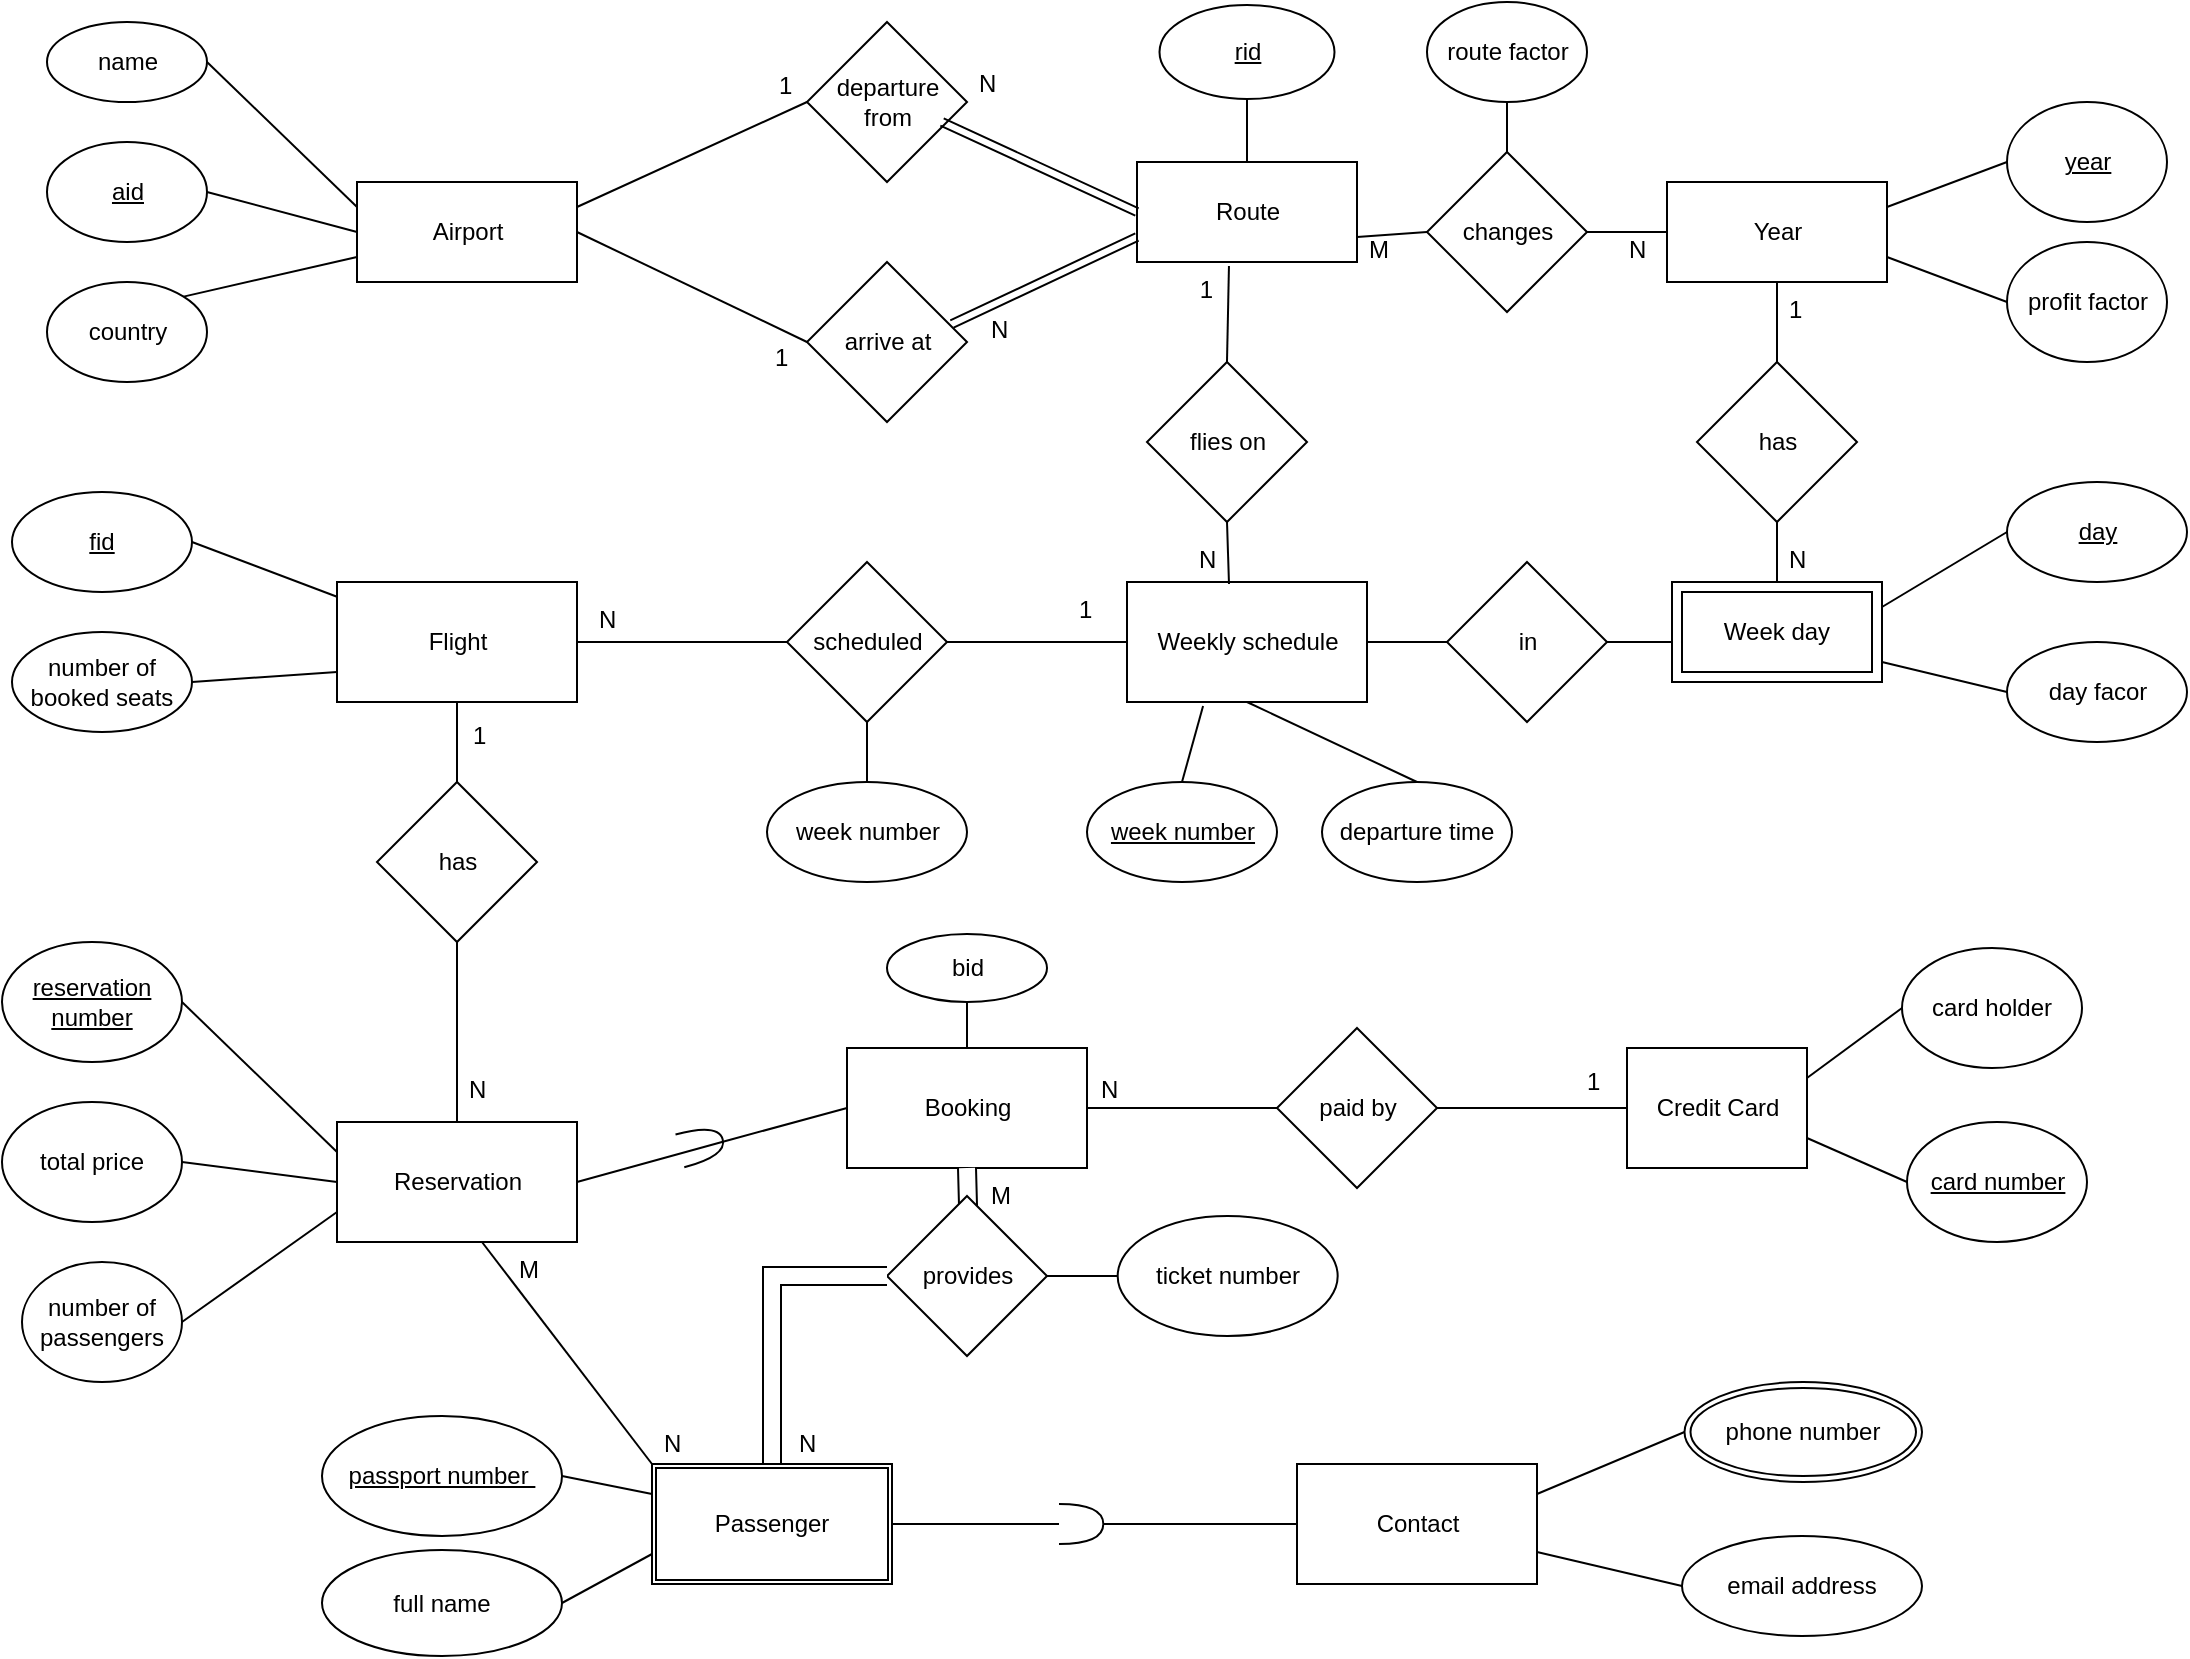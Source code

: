 <mxfile version="20.6.0" type="device" pages="2"><diagram id="REOuQKqxgRuyY3r2D0ox" name="EER Model"><mxGraphModel dx="2591" dy="834" grid="1" gridSize="10" guides="1" tooltips="1" connect="1" arrows="1" fold="1" page="1" pageScale="1" pageWidth="1169" pageHeight="827" math="0" shadow="0"><root><mxCell id="0"/><mxCell id="1" parent="0"/><mxCell id="OGYHNNwTiCzlXIHy_xrq-1" value="" style="shape=requiredInterface;html=1;verticalLabelPosition=bottom;shadow=0;fontSize=7;rotation=-15;" parent="1" vertex="1"><mxGeometry x="-821.43" y="563.11" width="22.16" height="16.94" as="geometry"/></mxCell><mxCell id="OGYHNNwTiCzlXIHy_xrq-2" value="Airport" style="rounded=0;whiteSpace=wrap;html=1;" parent="1" vertex="1"><mxGeometry x="-982.5" y="90" width="110" height="50" as="geometry"/></mxCell><mxCell id="OGYHNNwTiCzlXIHy_xrq-3" value="name" style="ellipse;whiteSpace=wrap;html=1;" parent="1" vertex="1"><mxGeometry x="-1137.5" y="10" width="80" height="40" as="geometry"/></mxCell><mxCell id="OGYHNNwTiCzlXIHy_xrq-4" value="&lt;u&gt;aid&lt;/u&gt;" style="ellipse;whiteSpace=wrap;html=1;" parent="1" vertex="1"><mxGeometry x="-1137.5" y="70" width="80" height="50" as="geometry"/></mxCell><mxCell id="OGYHNNwTiCzlXIHy_xrq-5" value="country" style="ellipse;whiteSpace=wrap;html=1;" parent="1" vertex="1"><mxGeometry x="-1137.5" y="140" width="80" height="50" as="geometry"/></mxCell><mxCell id="OGYHNNwTiCzlXIHy_xrq-6" value="" style="endArrow=none;html=1;rounded=0;exitX=1;exitY=0.5;exitDx=0;exitDy=0;entryX=0;entryY=0.25;entryDx=0;entryDy=0;" parent="1" source="OGYHNNwTiCzlXIHy_xrq-3" target="OGYHNNwTiCzlXIHy_xrq-2" edge="1"><mxGeometry width="50" height="50" relative="1" as="geometry"><mxPoint x="-1037.5" y="170" as="sourcePoint"/><mxPoint x="-987.5" y="120" as="targetPoint"/><Array as="points"/></mxGeometry></mxCell><mxCell id="OGYHNNwTiCzlXIHy_xrq-7" value="" style="endArrow=none;html=1;rounded=0;exitX=0;exitY=0.75;exitDx=0;exitDy=0;entryX=1;entryY=0;entryDx=0;entryDy=0;" parent="1" source="OGYHNNwTiCzlXIHy_xrq-2" target="OGYHNNwTiCzlXIHy_xrq-5" edge="1"><mxGeometry width="50" height="50" relative="1" as="geometry"><mxPoint x="-547.5" y="400" as="sourcePoint"/><mxPoint x="-1057.5" y="210" as="targetPoint"/></mxGeometry></mxCell><mxCell id="OGYHNNwTiCzlXIHy_xrq-8" value="Route" style="rounded=0;whiteSpace=wrap;html=1;" parent="1" vertex="1"><mxGeometry x="-592.5" y="80" width="110" height="50" as="geometry"/></mxCell><mxCell id="OGYHNNwTiCzlXIHy_xrq-10" value="arrive at" style="rhombus;whiteSpace=wrap;html=1;" parent="1" vertex="1"><mxGeometry x="-757.5" y="130" width="80" height="80" as="geometry"/></mxCell><mxCell id="OGYHNNwTiCzlXIHy_xrq-11" value="" style="endArrow=none;html=1;rounded=0;entryX=1;entryY=0.5;entryDx=0;entryDy=0;exitX=0;exitY=0.5;exitDx=0;exitDy=0;" parent="1" source="OGYHNNwTiCzlXIHy_xrq-10" target="OGYHNNwTiCzlXIHy_xrq-2" edge="1"><mxGeometry width="50" height="50" relative="1" as="geometry"><mxPoint x="-707.5" y="110" as="sourcePoint"/><mxPoint x="-627.5" y="110" as="targetPoint"/><Array as="points"/></mxGeometry></mxCell><mxCell id="OGYHNNwTiCzlXIHy_xrq-12" value="departure from" style="rhombus;whiteSpace=wrap;html=1;" parent="1" vertex="1"><mxGeometry x="-757.5" y="10" width="80" height="80" as="geometry"/></mxCell><mxCell id="OGYHNNwTiCzlXIHy_xrq-13" value="" style="endArrow=none;html=1;rounded=0;entryX=1;entryY=0.25;entryDx=0;entryDy=0;exitX=0;exitY=0.5;exitDx=0;exitDy=0;" parent="1" source="OGYHNNwTiCzlXIHy_xrq-12" target="OGYHNNwTiCzlXIHy_xrq-2" edge="1"><mxGeometry width="50" height="50" relative="1" as="geometry"><mxPoint x="-727.5" y="180" as="sourcePoint"/><mxPoint x="-877.5" y="115" as="targetPoint"/><Array as="points"/></mxGeometry></mxCell><mxCell id="OGYHNNwTiCzlXIHy_xrq-15" value="Year" style="rounded=0;whiteSpace=wrap;html=1;" parent="1" vertex="1"><mxGeometry x="-327.5" y="90" width="110" height="50" as="geometry"/></mxCell><mxCell id="OGYHNNwTiCzlXIHy_xrq-16" value="&lt;u&gt;year&lt;/u&gt;" style="ellipse;whiteSpace=wrap;html=1;" parent="1" vertex="1"><mxGeometry x="-157.5" y="50" width="80" height="60" as="geometry"/></mxCell><mxCell id="OGYHNNwTiCzlXIHy_xrq-17" value="profit factor" style="ellipse;whiteSpace=wrap;html=1;" parent="1" vertex="1"><mxGeometry x="-157.5" y="120" width="80" height="60" as="geometry"/></mxCell><mxCell id="OGYHNNwTiCzlXIHy_xrq-18" value="" style="endArrow=none;html=1;rounded=0;entryX=0;entryY=0.5;entryDx=0;entryDy=0;exitX=1;exitY=0.25;exitDx=0;exitDy=0;" parent="1" source="OGYHNNwTiCzlXIHy_xrq-15" target="OGYHNNwTiCzlXIHy_xrq-16" edge="1"><mxGeometry width="50" height="50" relative="1" as="geometry"><mxPoint x="-197.5" y="100" as="sourcePoint"/><mxPoint x="-197.5" y="40" as="targetPoint"/></mxGeometry></mxCell><mxCell id="OGYHNNwTiCzlXIHy_xrq-19" value="" style="endArrow=none;html=1;rounded=0;entryX=0;entryY=0.5;entryDx=0;entryDy=0;exitX=1;exitY=0.75;exitDx=0;exitDy=0;" parent="1" source="OGYHNNwTiCzlXIHy_xrq-15" target="OGYHNNwTiCzlXIHy_xrq-17" edge="1"><mxGeometry width="50" height="50" relative="1" as="geometry"><mxPoint x="-127.5" y="190" as="sourcePoint"/><mxPoint x="-197.5" y="55" as="targetPoint"/></mxGeometry></mxCell><mxCell id="OGYHNNwTiCzlXIHy_xrq-20" value="changes" style="rhombus;whiteSpace=wrap;html=1;" parent="1" vertex="1"><mxGeometry x="-447.5" y="75" width="80" height="80" as="geometry"/></mxCell><mxCell id="OGYHNNwTiCzlXIHy_xrq-21" value="" style="endArrow=none;html=1;rounded=0;exitX=1;exitY=0.5;exitDx=0;exitDy=0;entryX=0;entryY=0.5;entryDx=0;entryDy=0;" parent="1" source="OGYHNNwTiCzlXIHy_xrq-20" target="OGYHNNwTiCzlXIHy_xrq-15" edge="1"><mxGeometry width="50" height="50" relative="1" as="geometry"><mxPoint x="-377.5" y="170" as="sourcePoint"/><mxPoint x="-327.5" y="120" as="targetPoint"/></mxGeometry></mxCell><mxCell id="OGYHNNwTiCzlXIHy_xrq-22" value="" style="endArrow=none;html=1;rounded=0;entryX=0;entryY=0.5;entryDx=0;entryDy=0;exitX=1;exitY=0.75;exitDx=0;exitDy=0;" parent="1" source="OGYHNNwTiCzlXIHy_xrq-8" target="OGYHNNwTiCzlXIHy_xrq-20" edge="1"><mxGeometry width="50" height="50" relative="1" as="geometry"><mxPoint x="-457.5" y="80" as="sourcePoint"/><mxPoint x="-437.5" y="70" as="targetPoint"/></mxGeometry></mxCell><mxCell id="OGYHNNwTiCzlXIHy_xrq-23" value="route factor" style="ellipse;whiteSpace=wrap;html=1;" parent="1" vertex="1"><mxGeometry x="-447.5" width="80" height="50" as="geometry"/></mxCell><mxCell id="OGYHNNwTiCzlXIHy_xrq-24" value="" style="endArrow=none;html=1;rounded=0;exitX=0.5;exitY=0;exitDx=0;exitDy=0;entryX=0.5;entryY=1;entryDx=0;entryDy=0;" parent="1" source="OGYHNNwTiCzlXIHy_xrq-20" target="OGYHNNwTiCzlXIHy_xrq-23" edge="1"><mxGeometry width="50" height="50" relative="1" as="geometry"><mxPoint x="-457.5" y="80" as="sourcePoint"/><mxPoint x="-407.5" y="30" as="targetPoint"/></mxGeometry></mxCell><mxCell id="OGYHNNwTiCzlXIHy_xrq-26" value="has" style="rhombus;whiteSpace=wrap;html=1;" parent="1" vertex="1"><mxGeometry x="-312.5" y="180" width="80" height="80" as="geometry"/></mxCell><mxCell id="OGYHNNwTiCzlXIHy_xrq-27" value="" style="endArrow=none;html=1;rounded=0;exitX=0.5;exitY=0;exitDx=0;exitDy=0;entryX=0.5;entryY=1;entryDx=0;entryDy=0;" parent="1" source="OGYHNNwTiCzlXIHy_xrq-26" target="OGYHNNwTiCzlXIHy_xrq-15" edge="1"><mxGeometry width="50" height="50" relative="1" as="geometry"><mxPoint x="-327.5" y="190" as="sourcePoint"/><mxPoint x="-277.5" y="140" as="targetPoint"/></mxGeometry></mxCell><mxCell id="OGYHNNwTiCzlXIHy_xrq-28" value="" style="endArrow=none;html=1;rounded=0;exitX=0.5;exitY=1;exitDx=0;exitDy=0;entryX=0.5;entryY=0;entryDx=0;entryDy=0;" parent="1" source="OGYHNNwTiCzlXIHy_xrq-26" target="CmmjsUD-qnZWdSALb7qs-1" edge="1"><mxGeometry width="50" height="50" relative="1" as="geometry"><mxPoint x="-377.5" y="380" as="sourcePoint"/><mxPoint x="-273.5" y="300" as="targetPoint"/></mxGeometry></mxCell><mxCell id="OGYHNNwTiCzlXIHy_xrq-29" value="&lt;u&gt;day&lt;/u&gt;" style="ellipse;whiteSpace=wrap;html=1;" parent="1" vertex="1"><mxGeometry x="-157.5" y="240" width="90" height="50" as="geometry"/></mxCell><mxCell id="OGYHNNwTiCzlXIHy_xrq-30" value="day facor" style="ellipse;whiteSpace=wrap;html=1;" parent="1" vertex="1"><mxGeometry x="-157.5" y="320" width="90" height="50" as="geometry"/></mxCell><mxCell id="OGYHNNwTiCzlXIHy_xrq-31" value="" style="endArrow=none;html=1;rounded=0;entryX=0;entryY=0.5;entryDx=0;entryDy=0;exitX=1;exitY=0.25;exitDx=0;exitDy=0;" parent="1" source="CmmjsUD-qnZWdSALb7qs-1" target="OGYHNNwTiCzlXIHy_xrq-29" edge="1"><mxGeometry width="50" height="50" relative="1" as="geometry"><mxPoint x="-213.5" y="312.5" as="sourcePoint"/><mxPoint x="-157.5" y="290" as="targetPoint"/></mxGeometry></mxCell><mxCell id="OGYHNNwTiCzlXIHy_xrq-32" value="" style="endArrow=none;html=1;rounded=0;entryX=0;entryY=0.5;entryDx=0;entryDy=0;exitX=1;exitY=0.8;exitDx=0;exitDy=0;exitPerimeter=0;" parent="1" source="CmmjsUD-qnZWdSALb7qs-1" target="OGYHNNwTiCzlXIHy_xrq-30" edge="1"><mxGeometry width="50" height="50" relative="1" as="geometry"><mxPoint x="-213.5" y="337.5" as="sourcePoint"/><mxPoint x="-197.5" y="410" as="targetPoint"/></mxGeometry></mxCell><mxCell id="OGYHNNwTiCzlXIHy_xrq-33" value="Weekly schedule" style="rounded=0;whiteSpace=wrap;html=1;" parent="1" vertex="1"><mxGeometry x="-597.5" y="290" width="120" height="60" as="geometry"/></mxCell><mxCell id="OGYHNNwTiCzlXIHy_xrq-37" value="flies on" style="rhombus;whiteSpace=wrap;html=1;" parent="1" vertex="1"><mxGeometry x="-587.5" y="180" width="80" height="80" as="geometry"/></mxCell><mxCell id="OGYHNNwTiCzlXIHy_xrq-38" value="" style="endArrow=none;html=1;rounded=0;exitX=0.425;exitY=0.017;exitDx=0;exitDy=0;exitPerimeter=0;entryX=0.5;entryY=1;entryDx=0;entryDy=0;" parent="1" source="OGYHNNwTiCzlXIHy_xrq-33" target="OGYHNNwTiCzlXIHy_xrq-37" edge="1"><mxGeometry width="50" height="50" relative="1" as="geometry"><mxPoint x="-597.5" y="310" as="sourcePoint"/><mxPoint x="-547.5" y="260" as="targetPoint"/></mxGeometry></mxCell><mxCell id="OGYHNNwTiCzlXIHy_xrq-39" value="" style="endArrow=none;html=1;rounded=0;exitX=0.5;exitY=0;exitDx=0;exitDy=0;entryX=0.418;entryY=1.04;entryDx=0;entryDy=0;entryPerimeter=0;" parent="1" source="OGYHNNwTiCzlXIHy_xrq-37" target="OGYHNNwTiCzlXIHy_xrq-8" edge="1"><mxGeometry width="50" height="50" relative="1" as="geometry"><mxPoint x="-597.5" y="190" as="sourcePoint"/><mxPoint x="-547.5" y="140" as="targetPoint"/></mxGeometry></mxCell><mxCell id="OGYHNNwTiCzlXIHy_xrq-40" value="in" style="rhombus;whiteSpace=wrap;html=1;" parent="1" vertex="1"><mxGeometry x="-437.5" y="280" width="80" height="80" as="geometry"/></mxCell><mxCell id="OGYHNNwTiCzlXIHy_xrq-41" value="" style="endArrow=none;html=1;rounded=0;exitX=1;exitY=0.5;exitDx=0;exitDy=0;entryX=0;entryY=0.5;entryDx=0;entryDy=0;" parent="1" source="OGYHNNwTiCzlXIHy_xrq-33" target="OGYHNNwTiCzlXIHy_xrq-40" edge="1"><mxGeometry width="50" height="50" relative="1" as="geometry"><mxPoint x="-482.5" y="400" as="sourcePoint"/><mxPoint x="-477.5" y="420" as="targetPoint"/></mxGeometry></mxCell><mxCell id="OGYHNNwTiCzlXIHy_xrq-42" value="" style="endArrow=none;html=1;rounded=0;exitX=1;exitY=0.5;exitDx=0;exitDy=0;entryX=0.048;entryY=0.6;entryDx=0;entryDy=0;entryPerimeter=0;" parent="1" source="OGYHNNwTiCzlXIHy_xrq-40" target="CmmjsUD-qnZWdSALb7qs-1" edge="1"><mxGeometry width="50" height="50" relative="1" as="geometry"><mxPoint x="-327.5" y="390" as="sourcePoint"/><mxPoint x="-333.5" y="325" as="targetPoint"/></mxGeometry></mxCell><mxCell id="OGYHNNwTiCzlXIHy_xrq-43" value="Flight" style="rounded=0;whiteSpace=wrap;html=1;" parent="1" vertex="1"><mxGeometry x="-992.5" y="290" width="120" height="60" as="geometry"/></mxCell><mxCell id="OGYHNNwTiCzlXIHy_xrq-44" value="" style="endArrow=none;html=1;rounded=0;exitX=1;exitY=0.5;exitDx=0;exitDy=0;startArrow=none;entryX=0;entryY=0.5;entryDx=0;entryDy=0;" parent="1" source="OGYHNNwTiCzlXIHy_xrq-45" target="OGYHNNwTiCzlXIHy_xrq-33" edge="1"><mxGeometry width="50" height="50" relative="1" as="geometry"><mxPoint x="-647.5" y="370" as="sourcePoint"/><mxPoint x="-637.5" y="360" as="targetPoint"/></mxGeometry></mxCell><mxCell id="OGYHNNwTiCzlXIHy_xrq-45" value="scheduled" style="rhombus;whiteSpace=wrap;html=1;" parent="1" vertex="1"><mxGeometry x="-767.5" y="280" width="80" height="80" as="geometry"/></mxCell><mxCell id="OGYHNNwTiCzlXIHy_xrq-46" value="" style="endArrow=none;html=1;rounded=0;exitX=1;exitY=0.5;exitDx=0;exitDy=0;entryX=0;entryY=0.5;entryDx=0;entryDy=0;" parent="1" source="OGYHNNwTiCzlXIHy_xrq-43" target="OGYHNNwTiCzlXIHy_xrq-45" edge="1"><mxGeometry width="50" height="50" relative="1" as="geometry"><mxPoint x="-867.5" y="320" as="sourcePoint"/><mxPoint x="-787.5" y="340" as="targetPoint"/></mxGeometry></mxCell><mxCell id="OGYHNNwTiCzlXIHy_xrq-47" value="week number" style="ellipse;whiteSpace=wrap;html=1;" parent="1" vertex="1"><mxGeometry x="-777.5" y="390" width="100" height="50" as="geometry"/></mxCell><mxCell id="OGYHNNwTiCzlXIHy_xrq-48" value="" style="endArrow=none;html=1;rounded=0;exitX=0.5;exitY=0;exitDx=0;exitDy=0;" parent="1" source="OGYHNNwTiCzlXIHy_xrq-47" edge="1"><mxGeometry width="50" height="50" relative="1" as="geometry"><mxPoint x="-777.5" y="410" as="sourcePoint"/><mxPoint x="-727.5" y="360" as="targetPoint"/></mxGeometry></mxCell><mxCell id="OGYHNNwTiCzlXIHy_xrq-49" value="Reservation" style="rounded=0;whiteSpace=wrap;html=1;" parent="1" vertex="1"><mxGeometry x="-992.5" y="560" width="120" height="60" as="geometry"/></mxCell><mxCell id="OGYHNNwTiCzlXIHy_xrq-50" value="" style="endArrow=none;html=1;rounded=0;exitX=0.5;exitY=0;exitDx=0;exitDy=0;entryX=1;entryY=0.5;entryDx=0;entryDy=0;" parent="1" source="OGYHNNwTiCzlXIHy_xrq-49" target="OGYHNNwTiCzlXIHy_xrq-51" edge="1"><mxGeometry width="50" height="50" relative="1" as="geometry"><mxPoint x="-987.5" y="440" as="sourcePoint"/><mxPoint x="-942.5" y="490" as="targetPoint"/></mxGeometry></mxCell><mxCell id="OGYHNNwTiCzlXIHy_xrq-51" value="has" style="rhombus;whiteSpace=wrap;html=1;direction=south;" parent="1" vertex="1"><mxGeometry x="-972.5" y="390" width="80" height="80" as="geometry"/></mxCell><mxCell id="OGYHNNwTiCzlXIHy_xrq-52" value="" style="endArrow=none;html=1;rounded=0;entryX=0.5;entryY=1;entryDx=0;entryDy=0;exitX=0;exitY=0.5;exitDx=0;exitDy=0;" parent="1" source="OGYHNNwTiCzlXIHy_xrq-51" target="OGYHNNwTiCzlXIHy_xrq-43" edge="1"><mxGeometry width="50" height="50" relative="1" as="geometry"><mxPoint x="-927.5" y="380" as="sourcePoint"/><mxPoint x="-877.5" y="330" as="targetPoint"/></mxGeometry></mxCell><mxCell id="OGYHNNwTiCzlXIHy_xrq-53" value="&lt;u&gt;reservation number&lt;/u&gt;" style="ellipse;whiteSpace=wrap;html=1;" parent="1" vertex="1"><mxGeometry x="-1160" y="470" width="90" height="60" as="geometry"/></mxCell><mxCell id="OGYHNNwTiCzlXIHy_xrq-54" value="" style="endArrow=none;html=1;rounded=0;entryX=0;entryY=0.5;entryDx=0;entryDy=0;exitX=1;exitY=0.5;exitDx=0;exitDy=0;" parent="1" source="OGYHNNwTiCzlXIHy_xrq-4" target="OGYHNNwTiCzlXIHy_xrq-2" edge="1"><mxGeometry width="50" height="50" relative="1" as="geometry"><mxPoint x="-967.5" y="245" as="sourcePoint"/><mxPoint x="-917.5" y="195" as="targetPoint"/></mxGeometry></mxCell><mxCell id="OGYHNNwTiCzlXIHy_xrq-55" value="total price" style="ellipse;whiteSpace=wrap;html=1;" parent="1" vertex="1"><mxGeometry x="-1160" y="550" width="90" height="60" as="geometry"/></mxCell><mxCell id="OGYHNNwTiCzlXIHy_xrq-56" value="number of passengers" style="ellipse;whiteSpace=wrap;html=1;" parent="1" vertex="1"><mxGeometry x="-1150" y="630" width="80" height="60" as="geometry"/></mxCell><mxCell id="OGYHNNwTiCzlXIHy_xrq-57" value="" style="endArrow=none;html=1;rounded=0;exitX=1;exitY=0.5;exitDx=0;exitDy=0;entryX=0;entryY=0.75;entryDx=0;entryDy=0;" parent="1" source="OGYHNNwTiCzlXIHy_xrq-56" target="OGYHNNwTiCzlXIHy_xrq-49" edge="1"><mxGeometry width="50" height="50" relative="1" as="geometry"><mxPoint x="-1010" y="650" as="sourcePoint"/><mxPoint x="-1025" y="655" as="targetPoint"/></mxGeometry></mxCell><mxCell id="OGYHNNwTiCzlXIHy_xrq-58" value="" style="endArrow=none;html=1;rounded=0;exitX=1;exitY=0.5;exitDx=0;exitDy=0;entryX=0;entryY=0.5;entryDx=0;entryDy=0;" parent="1" source="OGYHNNwTiCzlXIHy_xrq-55" target="OGYHNNwTiCzlXIHy_xrq-49" edge="1"><mxGeometry width="50" height="50" relative="1" as="geometry"><mxPoint x="-590" y="400" as="sourcePoint"/><mxPoint x="-1025" y="640" as="targetPoint"/></mxGeometry></mxCell><mxCell id="OGYHNNwTiCzlXIHy_xrq-59" value="" style="endArrow=none;html=1;rounded=0;exitX=1;exitY=0.5;exitDx=0;exitDy=0;entryX=0;entryY=0.25;entryDx=0;entryDy=0;" parent="1" source="OGYHNNwTiCzlXIHy_xrq-53" target="OGYHNNwTiCzlXIHy_xrq-49" edge="1"><mxGeometry width="50" height="50" relative="1" as="geometry"><mxPoint x="-590" y="400" as="sourcePoint"/><mxPoint x="-1025" y="625" as="targetPoint"/></mxGeometry></mxCell><mxCell id="OGYHNNwTiCzlXIHy_xrq-60" value="Booking" style="rounded=0;whiteSpace=wrap;html=1;" parent="1" vertex="1"><mxGeometry x="-737.5" y="523" width="120" height="60" as="geometry"/></mxCell><mxCell id="OGYHNNwTiCzlXIHy_xrq-61" value="" style="endArrow=none;html=1;rounded=0;exitX=1;exitY=0.5;exitDx=0;exitDy=0;entryX=0;entryY=0.5;entryDx=0;entryDy=0;startArrow=none;" parent="1" source="OGYHNNwTiCzlXIHy_xrq-49" target="OGYHNNwTiCzlXIHy_xrq-60" edge="1"><mxGeometry width="50" height="50" relative="1" as="geometry"><mxPoint x="-557.5" y="350" as="sourcePoint"/><mxPoint x="-507.5" y="300" as="targetPoint"/><Array as="points"><mxPoint x="-800" y="570"/></Array></mxGeometry></mxCell><mxCell id="OGYHNNwTiCzlXIHy_xrq-62" value="Credit Card" style="rounded=0;whiteSpace=wrap;html=1;" parent="1" vertex="1"><mxGeometry x="-347.5" y="523" width="90" height="60" as="geometry"/></mxCell><mxCell id="OGYHNNwTiCzlXIHy_xrq-63" value="paid by" style="rhombus;whiteSpace=wrap;html=1;" parent="1" vertex="1"><mxGeometry x="-522.5" y="513" width="80" height="80" as="geometry"/></mxCell><mxCell id="OGYHNNwTiCzlXIHy_xrq-64" value="" style="endArrow=none;html=1;rounded=0;exitX=1;exitY=0.5;exitDx=0;exitDy=0;entryX=0;entryY=0.5;entryDx=0;entryDy=0;" parent="1" source="OGYHNNwTiCzlXIHy_xrq-60" target="OGYHNNwTiCzlXIHy_xrq-63" edge="1"><mxGeometry width="50" height="50" relative="1" as="geometry"><mxPoint x="-557.5" y="373" as="sourcePoint"/><mxPoint x="-507.5" y="323" as="targetPoint"/></mxGeometry></mxCell><mxCell id="OGYHNNwTiCzlXIHy_xrq-65" value="" style="endArrow=none;html=1;rounded=0;exitX=1;exitY=0.5;exitDx=0;exitDy=0;entryX=0;entryY=0.5;entryDx=0;entryDy=0;" parent="1" source="OGYHNNwTiCzlXIHy_xrq-63" target="OGYHNNwTiCzlXIHy_xrq-62" edge="1"><mxGeometry width="50" height="50" relative="1" as="geometry"><mxPoint x="-557.5" y="373" as="sourcePoint"/><mxPoint x="-507.5" y="323" as="targetPoint"/></mxGeometry></mxCell><mxCell id="OGYHNNwTiCzlXIHy_xrq-66" value="&lt;u&gt;card number&lt;/u&gt;" style="ellipse;whiteSpace=wrap;html=1;" parent="1" vertex="1"><mxGeometry x="-207.5" y="560" width="90" height="60" as="geometry"/></mxCell><mxCell id="OGYHNNwTiCzlXIHy_xrq-67" value="" style="endArrow=none;html=1;rounded=0;entryX=0;entryY=0.5;entryDx=0;entryDy=0;exitX=1;exitY=0.25;exitDx=0;exitDy=0;" parent="1" source="OGYHNNwTiCzlXIHy_xrq-62" target="OGYHNNwTiCzlXIHy_xrq-83" edge="1"><mxGeometry width="50" height="50" relative="1" as="geometry"><mxPoint x="-557.5" y="373" as="sourcePoint"/><mxPoint x="-197.5" y="473" as="targetPoint"/></mxGeometry></mxCell><mxCell id="OGYHNNwTiCzlXIHy_xrq-68" value="" style="endArrow=none;html=1;rounded=0;entryX=0;entryY=0.5;entryDx=0;entryDy=0;exitX=1;exitY=0.75;exitDx=0;exitDy=0;" parent="1" source="OGYHNNwTiCzlXIHy_xrq-62" target="OGYHNNwTiCzlXIHy_xrq-66" edge="1"><mxGeometry width="50" height="50" relative="1" as="geometry"><mxPoint x="-557.5" y="373" as="sourcePoint"/><mxPoint x="-507.5" y="323" as="targetPoint"/></mxGeometry></mxCell><mxCell id="OGYHNNwTiCzlXIHy_xrq-69" value="ticket number" style="ellipse;whiteSpace=wrap;html=1;" parent="1" vertex="1"><mxGeometry x="-602.16" y="607" width="110" height="60" as="geometry"/></mxCell><mxCell id="OGYHNNwTiCzlXIHy_xrq-70" value="" style="endArrow=none;html=1;rounded=0;entryX=1;entryY=0.5;entryDx=0;entryDy=0;exitX=0;exitY=0.5;exitDx=0;exitDy=0;" parent="1" source="OGYHNNwTiCzlXIHy_xrq-69" target="OGYHNNwTiCzlXIHy_xrq-86" edge="1"><mxGeometry width="50" height="50" relative="1" as="geometry"><mxPoint x="-535" y="657" as="sourcePoint"/><mxPoint x="-505" y="617" as="targetPoint"/></mxGeometry></mxCell><mxCell id="OGYHNNwTiCzlXIHy_xrq-71" value="&lt;u&gt;passport number&amp;nbsp;&lt;/u&gt;" style="ellipse;whiteSpace=wrap;html=1;" parent="1" vertex="1"><mxGeometry x="-1000" y="707" width="120" height="60" as="geometry"/></mxCell><mxCell id="OGYHNNwTiCzlXIHy_xrq-72" value="full name" style="ellipse;whiteSpace=wrap;html=1;" parent="1" vertex="1"><mxGeometry x="-1000" y="774" width="120" height="53" as="geometry"/></mxCell><mxCell id="OGYHNNwTiCzlXIHy_xrq-73" value="" style="endArrow=none;html=1;rounded=0;exitX=1;exitY=0.5;exitDx=0;exitDy=0;entryX=0;entryY=0.25;entryDx=0;entryDy=0;" parent="1" source="OGYHNNwTiCzlXIHy_xrq-71" target="OGYHNNwTiCzlXIHy_xrq-88" edge="1"><mxGeometry width="50" height="50" relative="1" as="geometry"><mxPoint x="-555" y="667" as="sourcePoint"/><mxPoint x="-735" y="738.538" as="targetPoint"/></mxGeometry></mxCell><mxCell id="OGYHNNwTiCzlXIHy_xrq-74" value="" style="endArrow=none;html=1;rounded=0;exitX=1;exitY=0.5;exitDx=0;exitDy=0;entryX=0;entryY=0.75;entryDx=0;entryDy=0;" parent="1" source="OGYHNNwTiCzlXIHy_xrq-72" target="OGYHNNwTiCzlXIHy_xrq-88" edge="1"><mxGeometry width="50" height="50" relative="1" as="geometry"><mxPoint x="-485" y="817" as="sourcePoint"/><mxPoint x="-735" y="772" as="targetPoint"/></mxGeometry></mxCell><mxCell id="OGYHNNwTiCzlXIHy_xrq-75" value="Contact" style="rounded=0;whiteSpace=wrap;html=1;" parent="1" vertex="1"><mxGeometry x="-512.5" y="731" width="120" height="60" as="geometry"/></mxCell><mxCell id="OGYHNNwTiCzlXIHy_xrq-76" value="email address" style="ellipse;whiteSpace=wrap;html=1;" parent="1" vertex="1"><mxGeometry x="-320" y="767" width="120" height="50" as="geometry"/></mxCell><mxCell id="OGYHNNwTiCzlXIHy_xrq-77" value="" style="endArrow=none;html=1;rounded=0;entryX=0;entryY=0.5;entryDx=0;entryDy=0;" parent="1" source="OGYHNNwTiCzlXIHy_xrq-75" target="OGYHNNwTiCzlXIHy_xrq-76" edge="1"><mxGeometry width="50" height="50" relative="1" as="geometry"><mxPoint x="-555" y="667" as="sourcePoint"/><mxPoint x="-505" y="617" as="targetPoint"/></mxGeometry></mxCell><mxCell id="OGYHNNwTiCzlXIHy_xrq-78" value="" style="endArrow=none;html=1;rounded=0;entryX=0;entryY=0.5;entryDx=0;entryDy=0;exitX=1;exitY=0.25;exitDx=0;exitDy=0;" parent="1" source="OGYHNNwTiCzlXIHy_xrq-75" target="OGYHNNwTiCzlXIHy_xrq-84" edge="1"><mxGeometry width="50" height="50" relative="1" as="geometry"><mxPoint x="-555" y="667" as="sourcePoint"/><mxPoint x="-235" y="702" as="targetPoint"/></mxGeometry></mxCell><mxCell id="OGYHNNwTiCzlXIHy_xrq-81" value="" style="endArrow=none;html=1;rounded=0;exitX=1;exitY=0.5;exitDx=0;exitDy=0;" parent="1" source="GHMYawpvekyps3ROuM5b-1" target="OGYHNNwTiCzlXIHy_xrq-43" edge="1"><mxGeometry width="50" height="50" relative="1" as="geometry"><mxPoint x="-1092.068" y="275.974" as="sourcePoint"/><mxPoint x="-497.5" y="330" as="targetPoint"/></mxGeometry></mxCell><mxCell id="OGYHNNwTiCzlXIHy_xrq-82" value="" style="endArrow=none;html=1;rounded=0;exitX=1;exitY=0.5;exitDx=0;exitDy=0;entryX=0;entryY=0.75;entryDx=0;entryDy=0;" parent="1" source="GHMYawpvekyps3ROuM5b-2" target="OGYHNNwTiCzlXIHy_xrq-43" edge="1"><mxGeometry width="50" height="50" relative="1" as="geometry"><mxPoint x="-1087.5" y="335" as="sourcePoint"/><mxPoint x="-497.5" y="330" as="targetPoint"/></mxGeometry></mxCell><mxCell id="OGYHNNwTiCzlXIHy_xrq-83" value="card holder" style="ellipse;whiteSpace=wrap;html=1;" parent="1" vertex="1"><mxGeometry x="-210" y="473" width="90" height="60" as="geometry"/></mxCell><mxCell id="OGYHNNwTiCzlXIHy_xrq-84" value="phone number" style="ellipse;shape=doubleEllipse;margin=3;whiteSpace=wrap;html=1;align=center;" parent="1" vertex="1"><mxGeometry x="-318.75" y="690" width="118.75" height="50" as="geometry"/></mxCell><mxCell id="OGYHNNwTiCzlXIHy_xrq-85" value="" style="shape=filledEdge;rounded=0;fixDash=1;endArrow=none;strokeWidth=10;fillColor=#ffffff;edgeStyle=orthogonalEdgeStyle;html=1;entryX=0.5;entryY=1;entryDx=0;entryDy=0;exitX=0.5;exitY=0;exitDx=0;exitDy=0;startArrow=none;" parent="1" target="OGYHNNwTiCzlXIHy_xrq-60" edge="1"><mxGeometry width="60" height="40" relative="1" as="geometry"><mxPoint x="-677.5" y="620" as="sourcePoint"/><mxPoint x="-527.5" y="760" as="targetPoint"/></mxGeometry></mxCell><mxCell id="OGYHNNwTiCzlXIHy_xrq-86" value="provides" style="rhombus;whiteSpace=wrap;html=1;" parent="1" vertex="1"><mxGeometry x="-717.5" y="597" width="80" height="80" as="geometry"/></mxCell><mxCell id="OGYHNNwTiCzlXIHy_xrq-87" value="" style="shape=filledEdge;rounded=0;fixDash=1;endArrow=none;strokeWidth=10;fillColor=#ffffff;edgeStyle=orthogonalEdgeStyle;html=1;entryX=0;entryY=0.5;entryDx=0;entryDy=0;exitX=0.5;exitY=0;exitDx=0;exitDy=0;" parent="1" source="OGYHNNwTiCzlXIHy_xrq-88" target="OGYHNNwTiCzlXIHy_xrq-86" edge="1"><mxGeometry width="60" height="40" relative="1" as="geometry"><mxPoint x="-675" y="727" as="sourcePoint"/><mxPoint x="-675" y="577" as="targetPoint"/><Array as="points"><mxPoint x="-775" y="637"/></Array></mxGeometry></mxCell><mxCell id="OGYHNNwTiCzlXIHy_xrq-88" value="Passenger" style="shape=ext;double=1;rounded=0;whiteSpace=wrap;html=1;" parent="1" vertex="1"><mxGeometry x="-835" y="731" width="120" height="60" as="geometry"/></mxCell><mxCell id="OGYHNNwTiCzlXIHy_xrq-89" value="1" style="text;strokeColor=none;fillColor=none;spacingLeft=4;spacingRight=4;overflow=hidden;rotatable=0;points=[[0,0.5],[1,0.5]];portConstraint=eastwest;fontSize=12;" parent="1" vertex="1"><mxGeometry x="-777.5" y="28" width="40" height="30" as="geometry"/></mxCell><mxCell id="OGYHNNwTiCzlXIHy_xrq-90" value="1" style="text;strokeColor=none;fillColor=none;spacingLeft=4;spacingRight=4;overflow=hidden;rotatable=0;points=[[0,0.5],[1,0.5]];portConstraint=eastwest;fontSize=12;" parent="1" vertex="1"><mxGeometry x="-779.5" y="164" width="40" height="30" as="geometry"/></mxCell><mxCell id="OGYHNNwTiCzlXIHy_xrq-91" value="N" style="text;strokeColor=none;fillColor=none;spacingLeft=4;spacingRight=4;overflow=hidden;rotatable=0;points=[[0,0.5],[1,0.5]];portConstraint=eastwest;fontSize=12;" parent="1" vertex="1"><mxGeometry x="-677.5" y="27" width="40" height="30" as="geometry"/></mxCell><mxCell id="OGYHNNwTiCzlXIHy_xrq-92" value="N" style="text;strokeColor=none;fillColor=none;spacingLeft=4;spacingRight=4;overflow=hidden;rotatable=0;points=[[0,0.5],[1,0.5]];portConstraint=eastwest;fontSize=12;" parent="1" vertex="1"><mxGeometry x="-867.5" y="295" width="40" height="30" as="geometry"/></mxCell><mxCell id="OGYHNNwTiCzlXIHy_xrq-93" value="1" style="text;strokeColor=none;fillColor=none;spacingLeft=4;spacingRight=4;overflow=hidden;rotatable=0;points=[[0,0.5],[1,0.5]];portConstraint=eastwest;fontSize=12;" parent="1" vertex="1"><mxGeometry x="-272.5" y="140" width="40" height="30" as="geometry"/></mxCell><mxCell id="OGYHNNwTiCzlXIHy_xrq-95" value="1" style="text;strokeColor=none;fillColor=none;spacingLeft=4;spacingRight=4;overflow=hidden;rotatable=0;points=[[0,0.5],[1,0.5]];portConstraint=eastwest;fontSize=12;" parent="1" vertex="1"><mxGeometry x="-627.5" y="290" width="40" height="30" as="geometry"/></mxCell><mxCell id="OGYHNNwTiCzlXIHy_xrq-96" value="N" style="text;strokeColor=none;fillColor=none;spacingLeft=4;spacingRight=4;overflow=hidden;rotatable=0;points=[[0,0.5],[1,0.5]];portConstraint=eastwest;fontSize=12;" parent="1" vertex="1"><mxGeometry x="-671.5" y="150" width="40" height="30" as="geometry"/></mxCell><mxCell id="OGYHNNwTiCzlXIHy_xrq-97" value="1" style="text;strokeColor=none;fillColor=none;spacingLeft=4;spacingRight=4;overflow=hidden;rotatable=0;points=[[0,0.5],[1,0.5]];portConstraint=eastwest;fontSize=12;" parent="1" vertex="1"><mxGeometry x="-373.5" y="526" width="40" height="30" as="geometry"/></mxCell><mxCell id="OGYHNNwTiCzlXIHy_xrq-98" value="N" style="text;strokeColor=none;fillColor=none;spacingLeft=4;spacingRight=4;overflow=hidden;rotatable=0;points=[[0,0.5],[1,0.5]];portConstraint=eastwest;fontSize=12;" parent="1" vertex="1"><mxGeometry x="-932.5" y="530" width="40" height="30" as="geometry"/></mxCell><mxCell id="OGYHNNwTiCzlXIHy_xrq-99" value="1" style="text;strokeColor=none;fillColor=none;spacingLeft=4;spacingRight=4;overflow=hidden;rotatable=0;points=[[0,0.5],[1,0.5]];portConstraint=eastwest;fontSize=12;" parent="1" vertex="1"><mxGeometry x="-930.5" y="353" width="40" height="30" as="geometry"/></mxCell><mxCell id="OGYHNNwTiCzlXIHy_xrq-100" value="N" style="text;strokeColor=none;fillColor=none;spacingLeft=4;spacingRight=4;overflow=hidden;rotatable=0;points=[[0,0.5],[1,0.5]];portConstraint=eastwest;fontSize=12;" parent="1" vertex="1"><mxGeometry x="-767.5" y="707" width="40" height="30" as="geometry"/></mxCell><mxCell id="OGYHNNwTiCzlXIHy_xrq-101" value="N" style="text;strokeColor=none;fillColor=none;spacingLeft=4;spacingRight=4;overflow=hidden;rotatable=0;points=[[0,0.5],[1,0.5]];portConstraint=eastwest;fontSize=12;" parent="1" vertex="1"><mxGeometry x="-616.5" y="530" width="40" height="30" as="geometry"/></mxCell><mxCell id="OGYHNNwTiCzlXIHy_xrq-102" value="M" style="text;strokeColor=none;fillColor=none;spacingLeft=4;spacingRight=4;overflow=hidden;rotatable=0;points=[[0,0.5],[1,0.5]];portConstraint=eastwest;fontSize=12;" parent="1" vertex="1"><mxGeometry x="-671.5" y="583" width="40" height="30" as="geometry"/></mxCell><mxCell id="OGYHNNwTiCzlXIHy_xrq-103" value="&lt;u&gt;rid&lt;/u&gt;" style="ellipse;whiteSpace=wrap;html=1;" parent="1" vertex="1"><mxGeometry x="-581.25" y="1.5" width="87.5" height="47" as="geometry"/></mxCell><mxCell id="OGYHNNwTiCzlXIHy_xrq-104" value="" style="endArrow=none;html=1;rounded=0;entryX=0.5;entryY=1;entryDx=0;entryDy=0;" parent="1" source="OGYHNNwTiCzlXIHy_xrq-8" target="OGYHNNwTiCzlXIHy_xrq-103" edge="1"><mxGeometry width="50" height="50" relative="1" as="geometry"><mxPoint x="-677.5" y="260" as="sourcePoint"/><mxPoint x="-857.5" y="220" as="targetPoint"/></mxGeometry></mxCell><mxCell id="OGYHNNwTiCzlXIHy_xrq-105" value="departure time" style="ellipse;whiteSpace=wrap;html=1;" parent="1" vertex="1"><mxGeometry x="-500" y="390" width="95" height="50" as="geometry"/></mxCell><mxCell id="OGYHNNwTiCzlXIHy_xrq-106" value="&lt;u&gt;week number&lt;/u&gt;" style="ellipse;whiteSpace=wrap;html=1;" parent="1" vertex="1"><mxGeometry x="-617.5" y="390" width="95" height="50" as="geometry"/></mxCell><mxCell id="OGYHNNwTiCzlXIHy_xrq-107" value="" style="endArrow=none;html=1;rounded=0;entryX=0.317;entryY=1.033;entryDx=0;entryDy=0;entryPerimeter=0;exitX=0.5;exitY=0;exitDx=0;exitDy=0;" parent="1" source="OGYHNNwTiCzlXIHy_xrq-106" target="OGYHNNwTiCzlXIHy_xrq-33" edge="1"><mxGeometry width="50" height="50" relative="1" as="geometry"><mxPoint x="-547.5" y="380" as="sourcePoint"/><mxPoint x="-497.5" y="330" as="targetPoint"/></mxGeometry></mxCell><mxCell id="OGYHNNwTiCzlXIHy_xrq-108" value="" style="endArrow=none;html=1;rounded=0;exitX=0.5;exitY=0;exitDx=0;exitDy=0;entryX=0.5;entryY=1;entryDx=0;entryDy=0;" parent="1" source="OGYHNNwTiCzlXIHy_xrq-105" target="OGYHNNwTiCzlXIHy_xrq-33" edge="1"><mxGeometry width="50" height="50" relative="1" as="geometry"><mxPoint x="-547.5" y="380" as="sourcePoint"/><mxPoint x="-507.5" y="350" as="targetPoint"/></mxGeometry></mxCell><mxCell id="OGYHNNwTiCzlXIHy_xrq-109" value="bid" style="ellipse;whiteSpace=wrap;html=1;" parent="1" vertex="1"><mxGeometry x="-717.5" y="466" width="80" height="34" as="geometry"/></mxCell><mxCell id="OGYHNNwTiCzlXIHy_xrq-110" value="" style="endArrow=none;html=1;rounded=0;entryX=0.5;entryY=1;entryDx=0;entryDy=0;exitX=0.5;exitY=0;exitDx=0;exitDy=0;" parent="1" source="OGYHNNwTiCzlXIHy_xrq-60" target="OGYHNNwTiCzlXIHy_xrq-109" edge="1"><mxGeometry width="50" height="50" relative="1" as="geometry"><mxPoint x="-547.5" y="530" as="sourcePoint"/><mxPoint x="-497.5" y="480" as="targetPoint"/></mxGeometry></mxCell><mxCell id="OGYHNNwTiCzlXIHy_xrq-112" value="" style="endArrow=none;html=1;rounded=0;exitX=1;exitY=0.5;exitDx=0;exitDy=0;entryX=0;entryY=0.5;entryDx=0;entryDy=0;startArrow=none;" parent="1" source="OGYHNNwTiCzlXIHy_xrq-111" target="OGYHNNwTiCzlXIHy_xrq-75" edge="1"><mxGeometry width="50" height="50" relative="1" as="geometry"><mxPoint x="-615" y="757" as="sourcePoint"/><mxPoint x="-425" y="757" as="targetPoint"/></mxGeometry></mxCell><mxCell id="GHMYawpvekyps3ROuM5b-1" value="&lt;u&gt;fid&lt;/u&gt;" style="ellipse;whiteSpace=wrap;html=1;" parent="1" vertex="1"><mxGeometry x="-1155" y="245" width="90" height="50" as="geometry"/></mxCell><mxCell id="GHMYawpvekyps3ROuM5b-2" value="number of booked seats" style="ellipse;whiteSpace=wrap;html=1;" parent="1" vertex="1"><mxGeometry x="-1155" y="315" width="90" height="50" as="geometry"/></mxCell><mxCell id="p4w6eYRgaOMaPAxbjayD-3" value="" style="shape=link;html=1;rounded=0;exitX=0.844;exitY=0.625;exitDx=0;exitDy=0;exitPerimeter=0;entryX=0;entryY=0.5;entryDx=0;entryDy=0;" edge="1" parent="1" source="OGYHNNwTiCzlXIHy_xrq-12" target="OGYHNNwTiCzlXIHy_xrq-8"><mxGeometry width="100" relative="1" as="geometry"><mxPoint x="-640" y="330" as="sourcePoint"/><mxPoint x="-540" y="330" as="targetPoint"/></mxGeometry></mxCell><mxCell id="p4w6eYRgaOMaPAxbjayD-4" value="" style="shape=link;html=1;rounded=0;exitX=0.906;exitY=0.388;exitDx=0;exitDy=0;exitPerimeter=0;entryX=0;entryY=0.75;entryDx=0;entryDy=0;" edge="1" parent="1" source="OGYHNNwTiCzlXIHy_xrq-10" target="OGYHNNwTiCzlXIHy_xrq-8"><mxGeometry width="100" relative="1" as="geometry"><mxPoint x="-679.98" y="70" as="sourcePoint"/><mxPoint x="-640" y="120" as="targetPoint"/></mxGeometry></mxCell><mxCell id="CmmjsUD-qnZWdSALb7qs-1" value="Week day" style="shape=ext;margin=3;double=1;whiteSpace=wrap;html=1;align=center;" vertex="1" parent="1"><mxGeometry x="-325" y="290" width="105" height="50" as="geometry"/></mxCell><mxCell id="CmmjsUD-qnZWdSALb7qs-3" value="N" style="text;strokeColor=none;fillColor=none;spacingLeft=4;spacingRight=4;overflow=hidden;rotatable=0;points=[[0,0.5],[1,0.5]];portConstraint=eastwest;fontSize=12;" vertex="1" parent="1"><mxGeometry x="-272.5" y="265" width="40" height="30" as="geometry"/></mxCell><mxCell id="CmmjsUD-qnZWdSALb7qs-5" value="N" style="text;strokeColor=none;fillColor=none;spacingLeft=4;spacingRight=4;overflow=hidden;rotatable=0;points=[[0,0.5],[1,0.5]];portConstraint=eastwest;fontSize=12;" vertex="1" parent="1"><mxGeometry x="-567.5" y="265" width="40" height="30" as="geometry"/></mxCell><mxCell id="CmmjsUD-qnZWdSALb7qs-6" value="1" style="text;strokeColor=none;fillColor=none;spacingLeft=4;spacingRight=4;overflow=hidden;rotatable=0;points=[[0,0.5],[1,0.5]];portConstraint=eastwest;fontSize=12;" vertex="1" parent="1"><mxGeometry x="-567.16" y="130" width="40" height="30" as="geometry"/></mxCell><mxCell id="CmmjsUD-qnZWdSALb7qs-7" value="M" style="text;strokeColor=none;fillColor=none;spacingLeft=4;spacingRight=4;overflow=hidden;rotatable=0;points=[[0,0.5],[1,0.5]];portConstraint=eastwest;fontSize=12;" vertex="1" parent="1"><mxGeometry x="-482.5" y="110" width="40" height="30" as="geometry"/></mxCell><mxCell id="CmmjsUD-qnZWdSALb7qs-8" value="N" style="text;strokeColor=none;fillColor=none;spacingLeft=4;spacingRight=4;overflow=hidden;rotatable=0;points=[[0,0.5],[1,0.5]];portConstraint=eastwest;fontSize=12;" vertex="1" parent="1"><mxGeometry x="-352.5" y="110" width="40" height="30" as="geometry"/></mxCell><mxCell id="CmmjsUD-qnZWdSALb7qs-9" value="" style="endArrow=none;html=1;rounded=0;exitX=0.604;exitY=1;exitDx=0;exitDy=0;exitPerimeter=0;entryX=0;entryY=0;entryDx=0;entryDy=0;" edge="1" parent="1" source="OGYHNNwTiCzlXIHy_xrq-49" target="OGYHNNwTiCzlXIHy_xrq-88"><mxGeometry width="50" height="50" relative="1" as="geometry"><mxPoint x="-610" y="650" as="sourcePoint"/><mxPoint x="-560" y="600" as="targetPoint"/></mxGeometry></mxCell><mxCell id="CmmjsUD-qnZWdSALb7qs-10" value="N" style="text;strokeColor=none;fillColor=none;spacingLeft=4;spacingRight=4;overflow=hidden;rotatable=0;points=[[0,0.5],[1,0.5]];portConstraint=eastwest;fontSize=12;" vertex="1" parent="1"><mxGeometry x="-835" y="707" width="40" height="30" as="geometry"/></mxCell><mxCell id="CmmjsUD-qnZWdSALb7qs-11" value="M" style="text;strokeColor=none;fillColor=none;spacingLeft=4;spacingRight=4;overflow=hidden;rotatable=0;points=[[0,0.5],[1,0.5]];portConstraint=eastwest;fontSize=12;" vertex="1" parent="1"><mxGeometry x="-907.5" y="620" width="40" height="30" as="geometry"/></mxCell><mxCell id="OGYHNNwTiCzlXIHy_xrq-111" value="" style="shape=requiredInterface;html=1;verticalLabelPosition=bottom;shadow=0;fontSize=7;rotation=0;" parent="1" vertex="1"><mxGeometry x="-631.5" y="751" width="22.16" height="20" as="geometry"/></mxCell><mxCell id="CmmjsUD-qnZWdSALb7qs-12" value="" style="endArrow=none;html=1;rounded=0;exitX=1;exitY=0.5;exitDx=0;exitDy=0;entryX=0;entryY=0.5;entryDx=0;entryDy=0;" edge="1" parent="1" source="OGYHNNwTiCzlXIHy_xrq-88" target="OGYHNNwTiCzlXIHy_xrq-111"><mxGeometry width="50" height="50" relative="1" as="geometry"><mxPoint x="-715" y="761" as="sourcePoint"/><mxPoint x="-425" y="757" as="targetPoint"/></mxGeometry></mxCell></root></mxGraphModel></diagram><diagram id="HNHqW2dKN6MZguU9OrHu" name="Relational Model"><mxGraphModel dx="1422" dy="834" grid="1" gridSize="10" guides="1" tooltips="1" connect="1" arrows="1" fold="1" page="1" pageScale="1" pageWidth="827" pageHeight="1169" math="0" shadow="0"><root><mxCell id="0"/><mxCell id="1" parent="0"/><mxCell id="_Mkxjnk2EMCloUHXEKYU-1" value="Airport" style="shape=table;startSize=30;container=1;collapsible=1;childLayout=tableLayout;fixedRows=1;rowLines=0;fontStyle=1;align=center;resizeLast=1;" parent="1" vertex="1"><mxGeometry x="110" y="60" width="130" height="120" as="geometry"/></mxCell><mxCell id="_Mkxjnk2EMCloUHXEKYU-2" value="" style="shape=tableRow;horizontal=0;startSize=0;swimlaneHead=0;swimlaneBody=0;fillColor=none;collapsible=0;dropTarget=0;points=[[0,0.5],[1,0.5]];portConstraint=eastwest;top=0;left=0;right=0;bottom=1;" parent="_Mkxjnk2EMCloUHXEKYU-1" vertex="1"><mxGeometry y="30" width="130" height="20" as="geometry"/></mxCell><mxCell id="_Mkxjnk2EMCloUHXEKYU-3" value="PK" style="shape=partialRectangle;connectable=0;fillColor=none;top=0;left=0;bottom=0;right=0;fontStyle=1;overflow=hidden;" parent="_Mkxjnk2EMCloUHXEKYU-2" vertex="1"><mxGeometry width="30" height="20" as="geometry"><mxRectangle width="30" height="20" as="alternateBounds"/></mxGeometry></mxCell><mxCell id="_Mkxjnk2EMCloUHXEKYU-4" value="aid" style="shape=partialRectangle;connectable=0;fillColor=none;top=0;left=0;bottom=0;right=0;align=left;spacingLeft=6;fontStyle=5;overflow=hidden;" parent="_Mkxjnk2EMCloUHXEKYU-2" vertex="1"><mxGeometry x="30" width="100" height="20" as="geometry"><mxRectangle width="100" height="20" as="alternateBounds"/></mxGeometry></mxCell><mxCell id="_Mkxjnk2EMCloUHXEKYU-5" value="" style="shape=tableRow;horizontal=0;startSize=0;swimlaneHead=0;swimlaneBody=0;fillColor=none;collapsible=0;dropTarget=0;points=[[0,0.5],[1,0.5]];portConstraint=eastwest;top=0;left=0;right=0;bottom=0;" parent="_Mkxjnk2EMCloUHXEKYU-1" vertex="1"><mxGeometry y="50" width="130" height="40" as="geometry"/></mxCell><mxCell id="_Mkxjnk2EMCloUHXEKYU-6" value="" style="shape=partialRectangle;connectable=0;fillColor=none;top=0;left=0;bottom=0;right=0;editable=1;overflow=hidden;" parent="_Mkxjnk2EMCloUHXEKYU-5" vertex="1"><mxGeometry width="30" height="40" as="geometry"><mxRectangle width="30" height="40" as="alternateBounds"/></mxGeometry></mxCell><mxCell id="_Mkxjnk2EMCloUHXEKYU-7" value="country" style="shape=partialRectangle;connectable=0;fillColor=none;top=0;left=0;bottom=0;right=0;align=left;spacingLeft=6;overflow=hidden;" parent="_Mkxjnk2EMCloUHXEKYU-5" vertex="1"><mxGeometry x="30" width="100" height="40" as="geometry"><mxRectangle width="100" height="40" as="alternateBounds"/></mxGeometry></mxCell><mxCell id="_Mkxjnk2EMCloUHXEKYU-8" value="" style="shape=tableRow;horizontal=0;startSize=0;swimlaneHead=0;swimlaneBody=0;fillColor=none;collapsible=0;dropTarget=0;points=[[0,0.5],[1,0.5]];portConstraint=eastwest;top=0;left=0;right=0;bottom=0;" parent="_Mkxjnk2EMCloUHXEKYU-1" vertex="1"><mxGeometry y="90" width="130" height="30" as="geometry"/></mxCell><mxCell id="_Mkxjnk2EMCloUHXEKYU-9" value="" style="shape=partialRectangle;connectable=0;fillColor=none;top=0;left=0;bottom=0;right=0;editable=1;overflow=hidden;" parent="_Mkxjnk2EMCloUHXEKYU-8" vertex="1"><mxGeometry width="30" height="30" as="geometry"><mxRectangle width="30" height="30" as="alternateBounds"/></mxGeometry></mxCell><mxCell id="_Mkxjnk2EMCloUHXEKYU-10" value="name" style="shape=partialRectangle;connectable=0;fillColor=none;top=0;left=0;bottom=0;right=0;align=left;spacingLeft=6;overflow=hidden;" parent="_Mkxjnk2EMCloUHXEKYU-8" vertex="1"><mxGeometry x="30" width="100" height="30" as="geometry"><mxRectangle width="100" height="30" as="alternateBounds"/></mxGeometry></mxCell><mxCell id="_Mkxjnk2EMCloUHXEKYU-11" value="Route" style="shape=table;startSize=30;container=1;collapsible=1;childLayout=tableLayout;fixedRows=1;rowLines=0;fontStyle=1;align=center;resizeLast=1;" parent="1" vertex="1"><mxGeometry x="360" y="60" width="130" height="120" as="geometry"/></mxCell><mxCell id="_Mkxjnk2EMCloUHXEKYU-12" value="" style="shape=tableRow;horizontal=0;startSize=0;swimlaneHead=0;swimlaneBody=0;fillColor=none;collapsible=0;dropTarget=0;points=[[0,0.5],[1,0.5]];portConstraint=eastwest;top=0;left=0;right=0;bottom=1;" parent="_Mkxjnk2EMCloUHXEKYU-11" vertex="1"><mxGeometry y="30" width="130" height="20" as="geometry"/></mxCell><mxCell id="_Mkxjnk2EMCloUHXEKYU-13" value="PK" style="shape=partialRectangle;connectable=0;fillColor=none;top=0;left=0;bottom=0;right=0;fontStyle=1;overflow=hidden;" parent="_Mkxjnk2EMCloUHXEKYU-12" vertex="1"><mxGeometry width="30" height="20" as="geometry"><mxRectangle width="30" height="20" as="alternateBounds"/></mxGeometry></mxCell><mxCell id="_Mkxjnk2EMCloUHXEKYU-14" value="rid" style="shape=partialRectangle;connectable=0;fillColor=none;top=0;left=0;bottom=0;right=0;align=left;spacingLeft=6;fontStyle=5;overflow=hidden;" parent="_Mkxjnk2EMCloUHXEKYU-12" vertex="1"><mxGeometry x="30" width="100" height="20" as="geometry"><mxRectangle width="100" height="20" as="alternateBounds"/></mxGeometry></mxCell><mxCell id="_Mkxjnk2EMCloUHXEKYU-15" value="" style="shape=tableRow;horizontal=0;startSize=0;swimlaneHead=0;swimlaneBody=0;fillColor=none;collapsible=0;dropTarget=0;points=[[0,0.5],[1,0.5]];portConstraint=eastwest;top=0;left=0;right=0;bottom=0;" parent="_Mkxjnk2EMCloUHXEKYU-11" vertex="1"><mxGeometry y="50" width="130" height="40" as="geometry"/></mxCell><mxCell id="_Mkxjnk2EMCloUHXEKYU-16" value="" style="shape=partialRectangle;connectable=0;fillColor=none;top=0;left=0;bottom=0;right=0;editable=1;overflow=hidden;" parent="_Mkxjnk2EMCloUHXEKYU-15" vertex="1"><mxGeometry width="30" height="40" as="geometry"><mxRectangle width="30" height="40" as="alternateBounds"/></mxGeometry></mxCell><mxCell id="_Mkxjnk2EMCloUHXEKYU-17" value="arrival at" style="shape=partialRectangle;connectable=0;fillColor=none;top=0;left=0;bottom=0;right=0;align=left;spacingLeft=6;overflow=hidden;" parent="_Mkxjnk2EMCloUHXEKYU-15" vertex="1"><mxGeometry x="30" width="100" height="40" as="geometry"><mxRectangle width="100" height="40" as="alternateBounds"/></mxGeometry></mxCell><mxCell id="_Mkxjnk2EMCloUHXEKYU-18" value="" style="shape=tableRow;horizontal=0;startSize=0;swimlaneHead=0;swimlaneBody=0;fillColor=none;collapsible=0;dropTarget=0;points=[[0,0.5],[1,0.5]];portConstraint=eastwest;top=0;left=0;right=0;bottom=0;" parent="_Mkxjnk2EMCloUHXEKYU-11" vertex="1"><mxGeometry y="90" width="130" height="30" as="geometry"/></mxCell><mxCell id="_Mkxjnk2EMCloUHXEKYU-19" value="" style="shape=partialRectangle;connectable=0;fillColor=none;top=0;left=0;bottom=0;right=0;editable=1;overflow=hidden;" parent="_Mkxjnk2EMCloUHXEKYU-18" vertex="1"><mxGeometry width="30" height="30" as="geometry"><mxRectangle width="30" height="30" as="alternateBounds"/></mxGeometry></mxCell><mxCell id="_Mkxjnk2EMCloUHXEKYU-20" value="departure from" style="shape=partialRectangle;connectable=0;fillColor=none;top=0;left=0;bottom=0;right=0;align=left;spacingLeft=6;overflow=hidden;" parent="_Mkxjnk2EMCloUHXEKYU-18" vertex="1"><mxGeometry x="30" width="100" height="30" as="geometry"><mxRectangle width="100" height="30" as="alternateBounds"/></mxGeometry></mxCell><mxCell id="_Mkxjnk2EMCloUHXEKYU-22" value="Year" style="shape=table;startSize=30;container=1;collapsible=1;childLayout=tableLayout;fixedRows=1;rowLines=0;fontStyle=1;align=center;resizeLast=1;" parent="1" vertex="1"><mxGeometry x="580" y="250" width="130" height="100" as="geometry"/></mxCell><mxCell id="_Mkxjnk2EMCloUHXEKYU-23" value="" style="shape=tableRow;horizontal=0;startSize=0;swimlaneHead=0;swimlaneBody=0;fillColor=none;collapsible=0;dropTarget=0;points=[[0,0.5],[1,0.5]];portConstraint=eastwest;top=0;left=0;right=0;bottom=1;" parent="_Mkxjnk2EMCloUHXEKYU-22" vertex="1"><mxGeometry y="30" width="130" height="30" as="geometry"/></mxCell><mxCell id="_Mkxjnk2EMCloUHXEKYU-24" value="PK" style="shape=partialRectangle;connectable=0;fillColor=none;top=0;left=0;bottom=0;right=0;fontStyle=1;overflow=hidden;" parent="_Mkxjnk2EMCloUHXEKYU-23" vertex="1"><mxGeometry width="30" height="30" as="geometry"><mxRectangle width="30" height="30" as="alternateBounds"/></mxGeometry></mxCell><mxCell id="_Mkxjnk2EMCloUHXEKYU-25" value="year" style="shape=partialRectangle;connectable=0;fillColor=none;top=0;left=0;bottom=0;right=0;align=left;spacingLeft=6;fontStyle=5;overflow=hidden;" parent="_Mkxjnk2EMCloUHXEKYU-23" vertex="1"><mxGeometry x="30" width="100" height="30" as="geometry"><mxRectangle width="100" height="30" as="alternateBounds"/></mxGeometry></mxCell><mxCell id="_Mkxjnk2EMCloUHXEKYU-26" value="" style="shape=tableRow;horizontal=0;startSize=0;swimlaneHead=0;swimlaneBody=0;fillColor=none;collapsible=0;dropTarget=0;points=[[0,0.5],[1,0.5]];portConstraint=eastwest;top=0;left=0;right=0;bottom=0;" parent="_Mkxjnk2EMCloUHXEKYU-22" vertex="1"><mxGeometry y="60" width="130" height="40" as="geometry"/></mxCell><mxCell id="_Mkxjnk2EMCloUHXEKYU-27" value="" style="shape=partialRectangle;connectable=0;fillColor=none;top=0;left=0;bottom=0;right=0;editable=1;overflow=hidden;" parent="_Mkxjnk2EMCloUHXEKYU-26" vertex="1"><mxGeometry width="30" height="40" as="geometry"><mxRectangle width="30" height="40" as="alternateBounds"/></mxGeometry></mxCell><mxCell id="_Mkxjnk2EMCloUHXEKYU-28" value="profit factor" style="shape=partialRectangle;connectable=0;fillColor=none;top=0;left=0;bottom=0;right=0;align=left;spacingLeft=6;overflow=hidden;" parent="_Mkxjnk2EMCloUHXEKYU-26" vertex="1"><mxGeometry x="30" width="100" height="40" as="geometry"><mxRectangle width="100" height="40" as="alternateBounds"/></mxGeometry></mxCell><mxCell id="_Mkxjnk2EMCloUHXEKYU-29" value="Weekday" style="shape=table;startSize=30;container=1;collapsible=1;childLayout=tableLayout;fixedRows=1;rowLines=0;fontStyle=1;align=center;resizeLast=1;" parent="1" vertex="1"><mxGeometry x="360" y="250" width="130" height="110" as="geometry"/></mxCell><mxCell id="_Mkxjnk2EMCloUHXEKYU-30" value="" style="shape=tableRow;horizontal=0;startSize=0;swimlaneHead=0;swimlaneBody=0;fillColor=none;collapsible=0;dropTarget=0;points=[[0,0.5],[1,0.5]];portConstraint=eastwest;top=0;left=0;right=0;bottom=1;" parent="_Mkxjnk2EMCloUHXEKYU-29" vertex="1"><mxGeometry y="30" width="130" height="20" as="geometry"/></mxCell><mxCell id="_Mkxjnk2EMCloUHXEKYU-31" value="PK" style="shape=partialRectangle;connectable=0;fillColor=none;top=0;left=0;bottom=0;right=0;fontStyle=1;overflow=hidden;" parent="_Mkxjnk2EMCloUHXEKYU-30" vertex="1"><mxGeometry width="30" height="20" as="geometry"><mxRectangle width="30" height="20" as="alternateBounds"/></mxGeometry></mxCell><mxCell id="_Mkxjnk2EMCloUHXEKYU-32" value="day" style="shape=partialRectangle;connectable=0;fillColor=none;top=0;left=0;bottom=0;right=0;align=left;spacingLeft=6;fontStyle=5;overflow=hidden;" parent="_Mkxjnk2EMCloUHXEKYU-30" vertex="1"><mxGeometry x="30" width="100" height="20" as="geometry"><mxRectangle width="100" height="20" as="alternateBounds"/></mxGeometry></mxCell><mxCell id="_Mkxjnk2EMCloUHXEKYU-33" value="" style="shape=tableRow;horizontal=0;startSize=0;swimlaneHead=0;swimlaneBody=0;fillColor=none;collapsible=0;dropTarget=0;points=[[0,0.5],[1,0.5]];portConstraint=eastwest;top=0;left=0;right=0;bottom=0;" parent="_Mkxjnk2EMCloUHXEKYU-29" vertex="1"><mxGeometry y="50" width="130" height="60" as="geometry"/></mxCell><mxCell id="_Mkxjnk2EMCloUHXEKYU-34" value="" style="shape=partialRectangle;connectable=0;fillColor=none;top=0;left=0;bottom=0;right=0;editable=1;overflow=hidden;" parent="_Mkxjnk2EMCloUHXEKYU-33" vertex="1"><mxGeometry width="30" height="60" as="geometry"><mxRectangle width="30" height="60" as="alternateBounds"/></mxGeometry></mxCell><mxCell id="_Mkxjnk2EMCloUHXEKYU-35" value="year&#10;&#10;day factor" style="shape=partialRectangle;connectable=0;fillColor=none;top=0;left=0;bottom=0;right=0;align=left;spacingLeft=6;overflow=hidden;" parent="_Mkxjnk2EMCloUHXEKYU-33" vertex="1"><mxGeometry x="30" width="100" height="60" as="geometry"><mxRectangle width="100" height="60" as="alternateBounds"/></mxGeometry></mxCell><mxCell id="_Mkxjnk2EMCloUHXEKYU-37" value="Weekly Schedule" style="shape=table;startSize=30;container=1;collapsible=1;childLayout=tableLayout;fixedRows=1;rowLines=0;fontStyle=1;align=center;resizeLast=1;" parent="1" vertex="1"><mxGeometry x="135" y="250" width="130" height="200" as="geometry"/></mxCell><mxCell id="_Mkxjnk2EMCloUHXEKYU-38" value="" style="shape=tableRow;horizontal=0;startSize=0;swimlaneHead=0;swimlaneBody=0;fillColor=none;collapsible=0;dropTarget=0;points=[[0,0.5],[1,0.5]];portConstraint=eastwest;top=0;left=0;right=0;bottom=1;" parent="_Mkxjnk2EMCloUHXEKYU-37" vertex="1"><mxGeometry y="30" width="130" height="20" as="geometry"/></mxCell><mxCell id="_Mkxjnk2EMCloUHXEKYU-39" value="PK" style="shape=partialRectangle;connectable=0;fillColor=none;top=0;left=0;bottom=0;right=0;fontStyle=1;overflow=hidden;" parent="_Mkxjnk2EMCloUHXEKYU-38" vertex="1"><mxGeometry width="30" height="20" as="geometry"><mxRectangle width="30" height="20" as="alternateBounds"/></mxGeometry></mxCell><mxCell id="_Mkxjnk2EMCloUHXEKYU-40" value="week number" style="shape=partialRectangle;connectable=0;fillColor=none;top=0;left=0;bottom=0;right=0;align=left;spacingLeft=6;fontStyle=5;overflow=hidden;" parent="_Mkxjnk2EMCloUHXEKYU-38" vertex="1"><mxGeometry x="30" width="100" height="20" as="geometry"><mxRectangle width="100" height="20" as="alternateBounds"/></mxGeometry></mxCell><mxCell id="_Mkxjnk2EMCloUHXEKYU-41" value="" style="shape=tableRow;horizontal=0;startSize=0;swimlaneHead=0;swimlaneBody=0;fillColor=none;collapsible=0;dropTarget=0;points=[[0,0.5],[1,0.5]];portConstraint=eastwest;top=0;left=0;right=0;bottom=0;" parent="_Mkxjnk2EMCloUHXEKYU-37" vertex="1"><mxGeometry y="50" width="130" height="40" as="geometry"/></mxCell><mxCell id="_Mkxjnk2EMCloUHXEKYU-42" value="" style="shape=partialRectangle;connectable=0;fillColor=none;top=0;left=0;bottom=0;right=0;editable=1;overflow=hidden;" parent="_Mkxjnk2EMCloUHXEKYU-41" vertex="1"><mxGeometry width="30" height="40" as="geometry"><mxRectangle width="30" height="40" as="alternateBounds"/></mxGeometry></mxCell><mxCell id="_Mkxjnk2EMCloUHXEKYU-43" value="rid" style="shape=partialRectangle;connectable=0;fillColor=none;top=0;left=0;bottom=0;right=0;align=left;spacingLeft=6;overflow=hidden;" parent="_Mkxjnk2EMCloUHXEKYU-41" vertex="1"><mxGeometry x="30" width="100" height="40" as="geometry"><mxRectangle width="100" height="40" as="alternateBounds"/></mxGeometry></mxCell><mxCell id="_Mkxjnk2EMCloUHXEKYU-44" value="" style="shape=tableRow;horizontal=0;startSize=0;swimlaneHead=0;swimlaneBody=0;fillColor=none;collapsible=0;dropTarget=0;points=[[0,0.5],[1,0.5]];portConstraint=eastwest;top=0;left=0;right=0;bottom=0;" parent="_Mkxjnk2EMCloUHXEKYU-37" vertex="1"><mxGeometry y="90" width="130" height="40" as="geometry"/></mxCell><mxCell id="_Mkxjnk2EMCloUHXEKYU-45" value="" style="shape=partialRectangle;connectable=0;fillColor=none;top=0;left=0;bottom=0;right=0;editable=1;overflow=hidden;" parent="_Mkxjnk2EMCloUHXEKYU-44" vertex="1"><mxGeometry width="30" height="40" as="geometry"><mxRectangle width="30" height="40" as="alternateBounds"/></mxGeometry></mxCell><mxCell id="_Mkxjnk2EMCloUHXEKYU-46" value="year" style="shape=partialRectangle;connectable=0;fillColor=none;top=0;left=0;bottom=0;right=0;align=left;spacingLeft=6;overflow=hidden;" parent="_Mkxjnk2EMCloUHXEKYU-44" vertex="1"><mxGeometry x="30" width="100" height="40" as="geometry"><mxRectangle width="100" height="40" as="alternateBounds"/></mxGeometry></mxCell><mxCell id="_Mkxjnk2EMCloUHXEKYU-47" value="" style="shape=tableRow;horizontal=0;startSize=0;swimlaneHead=0;swimlaneBody=0;fillColor=none;collapsible=0;dropTarget=0;points=[[0,0.5],[1,0.5]];portConstraint=eastwest;top=0;left=0;right=0;bottom=0;" parent="_Mkxjnk2EMCloUHXEKYU-37" vertex="1"><mxGeometry y="130" width="130" height="30" as="geometry"/></mxCell><mxCell id="_Mkxjnk2EMCloUHXEKYU-48" value="" style="shape=partialRectangle;connectable=0;fillColor=none;top=0;left=0;bottom=0;right=0;editable=1;overflow=hidden;" parent="_Mkxjnk2EMCloUHXEKYU-47" vertex="1"><mxGeometry width="30" height="30" as="geometry"><mxRectangle width="30" height="30" as="alternateBounds"/></mxGeometry></mxCell><mxCell id="_Mkxjnk2EMCloUHXEKYU-49" value="departure time" style="shape=partialRectangle;connectable=0;fillColor=none;top=0;left=0;bottom=0;right=0;align=left;spacingLeft=6;overflow=hidden;" parent="_Mkxjnk2EMCloUHXEKYU-47" vertex="1"><mxGeometry x="30" width="100" height="30" as="geometry"><mxRectangle width="100" height="30" as="alternateBounds"/></mxGeometry></mxCell><mxCell id="_Mkxjnk2EMCloUHXEKYU-50" value="" style="shape=tableRow;horizontal=0;startSize=0;swimlaneHead=0;swimlaneBody=0;fillColor=none;collapsible=0;dropTarget=0;points=[[0,0.5],[1,0.5]];portConstraint=eastwest;top=0;left=0;right=0;bottom=0;" parent="_Mkxjnk2EMCloUHXEKYU-37" vertex="1"><mxGeometry y="160" width="130" height="40" as="geometry"/></mxCell><mxCell id="_Mkxjnk2EMCloUHXEKYU-51" value="" style="shape=partialRectangle;connectable=0;fillColor=none;top=0;left=0;bottom=0;right=0;editable=1;overflow=hidden;" parent="_Mkxjnk2EMCloUHXEKYU-50" vertex="1"><mxGeometry width="30" height="40" as="geometry"><mxRectangle width="30" height="40" as="alternateBounds"/></mxGeometry></mxCell><mxCell id="_Mkxjnk2EMCloUHXEKYU-52" value="day" style="shape=partialRectangle;connectable=0;fillColor=none;top=0;left=0;bottom=0;right=0;align=left;spacingLeft=6;overflow=hidden;" parent="_Mkxjnk2EMCloUHXEKYU-50" vertex="1"><mxGeometry x="30" width="100" height="40" as="geometry"><mxRectangle width="100" height="40" as="alternateBounds"/></mxGeometry></mxCell><mxCell id="_Mkxjnk2EMCloUHXEKYU-53" value="Flight" style="shape=table;startSize=30;container=1;collapsible=1;childLayout=tableLayout;fixedRows=1;rowLines=0;fontStyle=1;align=center;resizeLast=1;" parent="1" vertex="1"><mxGeometry x="135" y="500" width="180" height="120" as="geometry"/></mxCell><mxCell id="_Mkxjnk2EMCloUHXEKYU-54" value="" style="shape=tableRow;horizontal=0;startSize=0;swimlaneHead=0;swimlaneBody=0;fillColor=none;collapsible=0;dropTarget=0;points=[[0,0.5],[1,0.5]];portConstraint=eastwest;top=0;left=0;right=0;bottom=1;" parent="_Mkxjnk2EMCloUHXEKYU-53" vertex="1"><mxGeometry y="30" width="180" height="20" as="geometry"/></mxCell><mxCell id="_Mkxjnk2EMCloUHXEKYU-55" value="PK" style="shape=partialRectangle;connectable=0;fillColor=none;top=0;left=0;bottom=0;right=0;fontStyle=1;overflow=hidden;" parent="_Mkxjnk2EMCloUHXEKYU-54" vertex="1"><mxGeometry width="30" height="20" as="geometry"><mxRectangle width="30" height="20" as="alternateBounds"/></mxGeometry></mxCell><mxCell id="_Mkxjnk2EMCloUHXEKYU-56" value="fid" style="shape=partialRectangle;connectable=0;fillColor=none;top=0;left=0;bottom=0;right=0;align=left;spacingLeft=6;fontStyle=5;overflow=hidden;" parent="_Mkxjnk2EMCloUHXEKYU-54" vertex="1"><mxGeometry x="30" width="150" height="20" as="geometry"><mxRectangle width="150" height="20" as="alternateBounds"/></mxGeometry></mxCell><mxCell id="_Mkxjnk2EMCloUHXEKYU-57" value="" style="shape=tableRow;horizontal=0;startSize=0;swimlaneHead=0;swimlaneBody=0;fillColor=none;collapsible=0;dropTarget=0;points=[[0,0.5],[1,0.5]];portConstraint=eastwest;top=0;left=0;right=0;bottom=0;" parent="_Mkxjnk2EMCloUHXEKYU-53" vertex="1"><mxGeometry y="50" width="180" height="40" as="geometry"/></mxCell><mxCell id="_Mkxjnk2EMCloUHXEKYU-58" value="" style="shape=partialRectangle;connectable=0;fillColor=none;top=0;left=0;bottom=0;right=0;editable=1;overflow=hidden;" parent="_Mkxjnk2EMCloUHXEKYU-57" vertex="1"><mxGeometry width="30" height="40" as="geometry"><mxRectangle width="30" height="40" as="alternateBounds"/></mxGeometry></mxCell><mxCell id="_Mkxjnk2EMCloUHXEKYU-59" value="number of booked seats" style="shape=partialRectangle;connectable=0;fillColor=none;top=0;left=0;bottom=0;right=0;align=left;spacingLeft=6;overflow=hidden;" parent="_Mkxjnk2EMCloUHXEKYU-57" vertex="1"><mxGeometry x="30" width="150" height="40" as="geometry"><mxRectangle width="150" height="40" as="alternateBounds"/></mxGeometry></mxCell><mxCell id="_Mkxjnk2EMCloUHXEKYU-60" value="" style="shape=tableRow;horizontal=0;startSize=0;swimlaneHead=0;swimlaneBody=0;fillColor=none;collapsible=0;dropTarget=0;points=[[0,0.5],[1,0.5]];portConstraint=eastwest;top=0;left=0;right=0;bottom=0;" parent="_Mkxjnk2EMCloUHXEKYU-53" vertex="1"><mxGeometry y="90" width="180" height="30" as="geometry"/></mxCell><mxCell id="_Mkxjnk2EMCloUHXEKYU-61" value="" style="shape=partialRectangle;connectable=0;fillColor=none;top=0;left=0;bottom=0;right=0;editable=1;overflow=hidden;" parent="_Mkxjnk2EMCloUHXEKYU-60" vertex="1"><mxGeometry width="30" height="30" as="geometry"><mxRectangle width="30" height="30" as="alternateBounds"/></mxGeometry></mxCell><mxCell id="_Mkxjnk2EMCloUHXEKYU-62" value="week number" style="shape=partialRectangle;connectable=0;fillColor=none;top=0;left=0;bottom=0;right=0;align=left;spacingLeft=6;overflow=hidden;" parent="_Mkxjnk2EMCloUHXEKYU-60" vertex="1"><mxGeometry x="30" width="150" height="30" as="geometry"><mxRectangle width="150" height="30" as="alternateBounds"/></mxGeometry></mxCell><mxCell id="_Mkxjnk2EMCloUHXEKYU-63" value="Reservation" style="shape=table;startSize=30;container=1;collapsible=1;childLayout=tableLayout;fixedRows=1;rowLines=0;fontStyle=1;align=center;resizeLast=1;" parent="1" vertex="1"><mxGeometry x="400" y="470" width="180" height="180" as="geometry"/></mxCell><mxCell id="_Mkxjnk2EMCloUHXEKYU-64" value="" style="shape=tableRow;horizontal=0;startSize=0;swimlaneHead=0;swimlaneBody=0;fillColor=none;collapsible=0;dropTarget=0;points=[[0,0.5],[1,0.5]];portConstraint=eastwest;top=0;left=0;right=0;bottom=1;" parent="_Mkxjnk2EMCloUHXEKYU-63" vertex="1"><mxGeometry y="30" width="180" height="20" as="geometry"/></mxCell><mxCell id="_Mkxjnk2EMCloUHXEKYU-65" value="PK" style="shape=partialRectangle;connectable=0;fillColor=none;top=0;left=0;bottom=0;right=0;fontStyle=1;overflow=hidden;" parent="_Mkxjnk2EMCloUHXEKYU-64" vertex="1"><mxGeometry width="30" height="20" as="geometry"><mxRectangle width="30" height="20" as="alternateBounds"/></mxGeometry></mxCell><mxCell id="_Mkxjnk2EMCloUHXEKYU-66" value="reservation number" style="shape=partialRectangle;connectable=0;fillColor=none;top=0;left=0;bottom=0;right=0;align=left;spacingLeft=6;fontStyle=5;overflow=hidden;" parent="_Mkxjnk2EMCloUHXEKYU-64" vertex="1"><mxGeometry x="30" width="150" height="20" as="geometry"><mxRectangle width="150" height="20" as="alternateBounds"/></mxGeometry></mxCell><mxCell id="_Mkxjnk2EMCloUHXEKYU-67" value="" style="shape=tableRow;horizontal=0;startSize=0;swimlaneHead=0;swimlaneBody=0;fillColor=none;collapsible=0;dropTarget=0;points=[[0,0.5],[1,0.5]];portConstraint=eastwest;top=0;left=0;right=0;bottom=0;" parent="_Mkxjnk2EMCloUHXEKYU-63" vertex="1"><mxGeometry y="50" width="180" height="40" as="geometry"/></mxCell><mxCell id="_Mkxjnk2EMCloUHXEKYU-68" value="" style="shape=partialRectangle;connectable=0;fillColor=none;top=0;left=0;bottom=0;right=0;editable=1;overflow=hidden;" parent="_Mkxjnk2EMCloUHXEKYU-67" vertex="1"><mxGeometry width="30" height="40" as="geometry"><mxRectangle width="30" height="40" as="alternateBounds"/></mxGeometry></mxCell><mxCell id="_Mkxjnk2EMCloUHXEKYU-69" value="total price" style="shape=partialRectangle;connectable=0;fillColor=none;top=0;left=0;bottom=0;right=0;align=left;spacingLeft=6;overflow=hidden;" parent="_Mkxjnk2EMCloUHXEKYU-67" vertex="1"><mxGeometry x="30" width="150" height="40" as="geometry"><mxRectangle width="150" height="40" as="alternateBounds"/></mxGeometry></mxCell><mxCell id="_Mkxjnk2EMCloUHXEKYU-70" value="" style="shape=tableRow;horizontal=0;startSize=0;swimlaneHead=0;swimlaneBody=0;fillColor=none;collapsible=0;dropTarget=0;points=[[0,0.5],[1,0.5]];portConstraint=eastwest;top=0;left=0;right=0;bottom=0;" parent="_Mkxjnk2EMCloUHXEKYU-63" vertex="1"><mxGeometry y="90" width="180" height="30" as="geometry"/></mxCell><mxCell id="_Mkxjnk2EMCloUHXEKYU-71" value="" style="shape=partialRectangle;connectable=0;fillColor=none;top=0;left=0;bottom=0;right=0;editable=1;overflow=hidden;" parent="_Mkxjnk2EMCloUHXEKYU-70" vertex="1"><mxGeometry width="30" height="30" as="geometry"><mxRectangle width="30" height="30" as="alternateBounds"/></mxGeometry></mxCell><mxCell id="_Mkxjnk2EMCloUHXEKYU-72" value="number of passengers" style="shape=partialRectangle;connectable=0;fillColor=none;top=0;left=0;bottom=0;right=0;align=left;spacingLeft=6;overflow=hidden;" parent="_Mkxjnk2EMCloUHXEKYU-70" vertex="1"><mxGeometry x="30" width="150" height="30" as="geometry"><mxRectangle width="150" height="30" as="alternateBounds"/></mxGeometry></mxCell><mxCell id="_Mkxjnk2EMCloUHXEKYU-73" value="" style="shape=tableRow;horizontal=0;startSize=0;swimlaneHead=0;swimlaneBody=0;fillColor=none;collapsible=0;dropTarget=0;points=[[0,0.5],[1,0.5]];portConstraint=eastwest;top=0;left=0;right=0;bottom=0;" parent="_Mkxjnk2EMCloUHXEKYU-63" vertex="1"><mxGeometry y="120" width="180" height="30" as="geometry"/></mxCell><mxCell id="_Mkxjnk2EMCloUHXEKYU-74" value="" style="shape=partialRectangle;connectable=0;fillColor=none;top=0;left=0;bottom=0;right=0;editable=1;overflow=hidden;" parent="_Mkxjnk2EMCloUHXEKYU-73" vertex="1"><mxGeometry width="30" height="30" as="geometry"><mxRectangle width="30" height="30" as="alternateBounds"/></mxGeometry></mxCell><mxCell id="_Mkxjnk2EMCloUHXEKYU-75" value="fid" style="shape=partialRectangle;connectable=0;fillColor=none;top=0;left=0;bottom=0;right=0;align=left;spacingLeft=6;overflow=hidden;" parent="_Mkxjnk2EMCloUHXEKYU-73" vertex="1"><mxGeometry x="30" width="150" height="30" as="geometry"><mxRectangle width="150" height="30" as="alternateBounds"/></mxGeometry></mxCell><mxCell id="46Nks5xQiTZao7hT0IU5-5" value="" style="shape=tableRow;horizontal=0;startSize=0;swimlaneHead=0;swimlaneBody=0;fillColor=none;collapsible=0;dropTarget=0;points=[[0,0.5],[1,0.5]];portConstraint=eastwest;top=0;left=0;right=0;bottom=0;" vertex="1" parent="_Mkxjnk2EMCloUHXEKYU-63"><mxGeometry y="150" width="180" height="30" as="geometry"/></mxCell><mxCell id="46Nks5xQiTZao7hT0IU5-6" value="" style="shape=partialRectangle;connectable=0;fillColor=none;top=0;left=0;bottom=0;right=0;editable=1;overflow=hidden;" vertex="1" parent="46Nks5xQiTZao7hT0IU5-5"><mxGeometry width="30" height="30" as="geometry"><mxRectangle width="30" height="30" as="alternateBounds"/></mxGeometry></mxCell><mxCell id="46Nks5xQiTZao7hT0IU5-7" value="passport number" style="shape=partialRectangle;connectable=0;fillColor=none;top=0;left=0;bottom=0;right=0;align=left;spacingLeft=6;overflow=hidden;" vertex="1" parent="46Nks5xQiTZao7hT0IU5-5"><mxGeometry x="30" width="150" height="30" as="geometry"><mxRectangle width="150" height="30" as="alternateBounds"/></mxGeometry></mxCell><mxCell id="_Mkxjnk2EMCloUHXEKYU-76" value="Booking" style="shape=table;startSize=30;container=1;collapsible=1;childLayout=tableLayout;fixedRows=1;rowLines=0;fontStyle=1;align=center;resizeLast=1;" parent="1" vertex="1"><mxGeometry x="640" y="500" width="150" height="130" as="geometry"/></mxCell><mxCell id="_Mkxjnk2EMCloUHXEKYU-77" value="" style="shape=tableRow;horizontal=0;startSize=0;swimlaneHead=0;swimlaneBody=0;fillColor=none;collapsible=0;dropTarget=0;points=[[0,0.5],[1,0.5]];portConstraint=eastwest;top=0;left=0;right=0;bottom=1;" parent="_Mkxjnk2EMCloUHXEKYU-76" vertex="1"><mxGeometry y="30" width="150" height="20" as="geometry"/></mxCell><mxCell id="_Mkxjnk2EMCloUHXEKYU-78" value="PK" style="shape=partialRectangle;connectable=0;fillColor=none;top=0;left=0;bottom=0;right=0;fontStyle=1;overflow=hidden;" parent="_Mkxjnk2EMCloUHXEKYU-77" vertex="1"><mxGeometry width="30" height="20" as="geometry"><mxRectangle width="30" height="20" as="alternateBounds"/></mxGeometry></mxCell><mxCell id="_Mkxjnk2EMCloUHXEKYU-79" value="bid" style="shape=partialRectangle;connectable=0;fillColor=none;top=0;left=0;bottom=0;right=0;align=left;spacingLeft=6;fontStyle=5;overflow=hidden;" parent="_Mkxjnk2EMCloUHXEKYU-77" vertex="1"><mxGeometry x="30" width="120" height="20" as="geometry"><mxRectangle width="120" height="20" as="alternateBounds"/></mxGeometry></mxCell><mxCell id="_Mkxjnk2EMCloUHXEKYU-80" value="" style="shape=tableRow;horizontal=0;startSize=0;swimlaneHead=0;swimlaneBody=0;fillColor=none;collapsible=0;dropTarget=0;points=[[0,0.5],[1,0.5]];portConstraint=eastwest;top=0;left=0;right=0;bottom=0;" parent="_Mkxjnk2EMCloUHXEKYU-76" vertex="1"><mxGeometry y="50" width="150" height="40" as="geometry"/></mxCell><mxCell id="_Mkxjnk2EMCloUHXEKYU-81" value="" style="shape=partialRectangle;connectable=0;fillColor=none;top=0;left=0;bottom=0;right=0;editable=1;overflow=hidden;" parent="_Mkxjnk2EMCloUHXEKYU-80" vertex="1"><mxGeometry width="30" height="40" as="geometry"><mxRectangle width="30" height="40" as="alternateBounds"/></mxGeometry></mxCell><mxCell id="_Mkxjnk2EMCloUHXEKYU-82" value="reservation number" style="shape=partialRectangle;connectable=0;fillColor=none;top=0;left=0;bottom=0;right=0;align=left;spacingLeft=6;overflow=hidden;" parent="_Mkxjnk2EMCloUHXEKYU-80" vertex="1"><mxGeometry x="30" width="120" height="40" as="geometry"><mxRectangle width="120" height="40" as="alternateBounds"/></mxGeometry></mxCell><mxCell id="_Mkxjnk2EMCloUHXEKYU-83" value="" style="shape=tableRow;horizontal=0;startSize=0;swimlaneHead=0;swimlaneBody=0;fillColor=none;collapsible=0;dropTarget=0;points=[[0,0.5],[1,0.5]];portConstraint=eastwest;top=0;left=0;right=0;bottom=0;" parent="_Mkxjnk2EMCloUHXEKYU-76" vertex="1"><mxGeometry y="90" width="150" height="40" as="geometry"/></mxCell><mxCell id="_Mkxjnk2EMCloUHXEKYU-84" value="" style="shape=partialRectangle;connectable=0;fillColor=none;top=0;left=0;bottom=0;right=0;editable=1;overflow=hidden;" parent="_Mkxjnk2EMCloUHXEKYU-83" vertex="1"><mxGeometry width="30" height="40" as="geometry"><mxRectangle width="30" height="40" as="alternateBounds"/></mxGeometry></mxCell><mxCell id="_Mkxjnk2EMCloUHXEKYU-85" value="card number" style="shape=partialRectangle;connectable=0;fillColor=none;top=0;left=0;bottom=0;right=0;align=left;spacingLeft=6;overflow=hidden;" parent="_Mkxjnk2EMCloUHXEKYU-83" vertex="1"><mxGeometry x="30" width="120" height="40" as="geometry"><mxRectangle width="120" height="40" as="alternateBounds"/></mxGeometry></mxCell><mxCell id="_Mkxjnk2EMCloUHXEKYU-86" value="Credit Card" style="shape=table;startSize=30;container=1;collapsible=1;childLayout=tableLayout;fixedRows=1;rowLines=0;fontStyle=1;align=center;resizeLast=1;" parent="1" vertex="1"><mxGeometry x="630" y="690" width="130" height="90" as="geometry"/></mxCell><mxCell id="_Mkxjnk2EMCloUHXEKYU-87" value="" style="shape=tableRow;horizontal=0;startSize=0;swimlaneHead=0;swimlaneBody=0;fillColor=none;collapsible=0;dropTarget=0;points=[[0,0.5],[1,0.5]];portConstraint=eastwest;top=0;left=0;right=0;bottom=1;" parent="_Mkxjnk2EMCloUHXEKYU-86" vertex="1"><mxGeometry y="30" width="130" height="20" as="geometry"/></mxCell><mxCell id="_Mkxjnk2EMCloUHXEKYU-88" value="PK" style="shape=partialRectangle;connectable=0;fillColor=none;top=0;left=0;bottom=0;right=0;fontStyle=1;overflow=hidden;" parent="_Mkxjnk2EMCloUHXEKYU-87" vertex="1"><mxGeometry width="30" height="20" as="geometry"><mxRectangle width="30" height="20" as="alternateBounds"/></mxGeometry></mxCell><mxCell id="_Mkxjnk2EMCloUHXEKYU-89" value="card number" style="shape=partialRectangle;connectable=0;fillColor=none;top=0;left=0;bottom=0;right=0;align=left;spacingLeft=6;fontStyle=5;overflow=hidden;" parent="_Mkxjnk2EMCloUHXEKYU-87" vertex="1"><mxGeometry x="30" width="100" height="20" as="geometry"><mxRectangle width="100" height="20" as="alternateBounds"/></mxGeometry></mxCell><mxCell id="_Mkxjnk2EMCloUHXEKYU-90" value="" style="shape=tableRow;horizontal=0;startSize=0;swimlaneHead=0;swimlaneBody=0;fillColor=none;collapsible=0;dropTarget=0;points=[[0,0.5],[1,0.5]];portConstraint=eastwest;top=0;left=0;right=0;bottom=0;" parent="_Mkxjnk2EMCloUHXEKYU-86" vertex="1"><mxGeometry y="50" width="130" height="40" as="geometry"/></mxCell><mxCell id="_Mkxjnk2EMCloUHXEKYU-91" value="" style="shape=partialRectangle;connectable=0;fillColor=none;top=0;left=0;bottom=0;right=0;editable=1;overflow=hidden;" parent="_Mkxjnk2EMCloUHXEKYU-90" vertex="1"><mxGeometry width="30" height="40" as="geometry"><mxRectangle width="30" height="40" as="alternateBounds"/></mxGeometry></mxCell><mxCell id="_Mkxjnk2EMCloUHXEKYU-92" value="card holder" style="shape=partialRectangle;connectable=0;fillColor=none;top=0;left=0;bottom=0;right=0;align=left;spacingLeft=6;overflow=hidden;" parent="_Mkxjnk2EMCloUHXEKYU-90" vertex="1"><mxGeometry x="30" width="100" height="40" as="geometry"><mxRectangle width="100" height="40" as="alternateBounds"/></mxGeometry></mxCell><mxCell id="_Mkxjnk2EMCloUHXEKYU-93" value="Contact" style="shape=table;startSize=30;container=1;collapsible=1;childLayout=tableLayout;fixedRows=1;rowLines=0;fontStyle=1;align=center;resizeLast=1;" parent="1" vertex="1"><mxGeometry x="135" y="860" width="165" height="120" as="geometry"/></mxCell><mxCell id="_Mkxjnk2EMCloUHXEKYU-94" value="" style="shape=tableRow;horizontal=0;startSize=0;swimlaneHead=0;swimlaneBody=0;fillColor=none;collapsible=0;dropTarget=0;points=[[0,0.5],[1,0.5]];portConstraint=eastwest;top=0;left=0;right=0;bottom=1;" parent="_Mkxjnk2EMCloUHXEKYU-93" vertex="1"><mxGeometry y="30" width="165" height="20" as="geometry"/></mxCell><mxCell id="_Mkxjnk2EMCloUHXEKYU-95" value="PK, FK" style="shape=partialRectangle;connectable=0;fillColor=none;top=0;left=0;bottom=0;right=0;fontStyle=1;overflow=hidden;" parent="_Mkxjnk2EMCloUHXEKYU-94" vertex="1"><mxGeometry width="55" height="20" as="geometry"><mxRectangle width="55" height="20" as="alternateBounds"/></mxGeometry></mxCell><mxCell id="_Mkxjnk2EMCloUHXEKYU-96" value="passport number" style="shape=partialRectangle;connectable=0;fillColor=none;top=0;left=0;bottom=0;right=0;align=left;spacingLeft=6;fontStyle=5;overflow=hidden;" parent="_Mkxjnk2EMCloUHXEKYU-94" vertex="1"><mxGeometry x="55" width="110" height="20" as="geometry"><mxRectangle width="110" height="20" as="alternateBounds"/></mxGeometry></mxCell><mxCell id="_Mkxjnk2EMCloUHXEKYU-97" value="" style="shape=tableRow;horizontal=0;startSize=0;swimlaneHead=0;swimlaneBody=0;fillColor=none;collapsible=0;dropTarget=0;points=[[0,0.5],[1,0.5]];portConstraint=eastwest;top=0;left=0;right=0;bottom=0;" parent="_Mkxjnk2EMCloUHXEKYU-93" vertex="1"><mxGeometry y="50" width="165" height="40" as="geometry"/></mxCell><mxCell id="_Mkxjnk2EMCloUHXEKYU-98" value="" style="shape=partialRectangle;connectable=0;fillColor=none;top=0;left=0;bottom=0;right=0;editable=1;overflow=hidden;" parent="_Mkxjnk2EMCloUHXEKYU-97" vertex="1"><mxGeometry width="55" height="40" as="geometry"><mxRectangle width="55" height="40" as="alternateBounds"/></mxGeometry></mxCell><mxCell id="_Mkxjnk2EMCloUHXEKYU-99" value="phone number" style="shape=partialRectangle;connectable=0;fillColor=none;top=0;left=0;bottom=0;right=0;align=left;spacingLeft=6;overflow=hidden;" parent="_Mkxjnk2EMCloUHXEKYU-97" vertex="1"><mxGeometry x="55" width="110" height="40" as="geometry"><mxRectangle width="110" height="40" as="alternateBounds"/></mxGeometry></mxCell><mxCell id="_Mkxjnk2EMCloUHXEKYU-100" value="" style="shape=tableRow;horizontal=0;startSize=0;swimlaneHead=0;swimlaneBody=0;fillColor=none;collapsible=0;dropTarget=0;points=[[0,0.5],[1,0.5]];portConstraint=eastwest;top=0;left=0;right=0;bottom=0;" parent="_Mkxjnk2EMCloUHXEKYU-93" vertex="1"><mxGeometry y="90" width="165" height="30" as="geometry"/></mxCell><mxCell id="_Mkxjnk2EMCloUHXEKYU-101" value="" style="shape=partialRectangle;connectable=0;fillColor=none;top=0;left=0;bottom=0;right=0;editable=1;overflow=hidden;" parent="_Mkxjnk2EMCloUHXEKYU-100" vertex="1"><mxGeometry width="55" height="30" as="geometry"><mxRectangle width="55" height="30" as="alternateBounds"/></mxGeometry></mxCell><mxCell id="_Mkxjnk2EMCloUHXEKYU-102" value="email" style="shape=partialRectangle;connectable=0;fillColor=none;top=0;left=0;bottom=0;right=0;align=left;spacingLeft=6;overflow=hidden;" parent="_Mkxjnk2EMCloUHXEKYU-100" vertex="1"><mxGeometry x="55" width="110" height="30" as="geometry"><mxRectangle width="110" height="30" as="alternateBounds"/></mxGeometry></mxCell><mxCell id="_Mkxjnk2EMCloUHXEKYU-103" value="Passenger" style="shape=table;startSize=30;container=1;collapsible=1;childLayout=tableLayout;fixedRows=1;rowLines=0;fontStyle=1;align=center;resizeLast=1;" parent="1" vertex="1"><mxGeometry x="135" y="700" width="150" height="90" as="geometry"/></mxCell><mxCell id="_Mkxjnk2EMCloUHXEKYU-104" value="" style="shape=tableRow;horizontal=0;startSize=0;swimlaneHead=0;swimlaneBody=0;fillColor=none;collapsible=0;dropTarget=0;points=[[0,0.5],[1,0.5]];portConstraint=eastwest;top=0;left=0;right=0;bottom=1;" parent="_Mkxjnk2EMCloUHXEKYU-103" vertex="1"><mxGeometry y="30" width="150" height="20" as="geometry"/></mxCell><mxCell id="_Mkxjnk2EMCloUHXEKYU-105" value="PK" style="shape=partialRectangle;connectable=0;fillColor=none;top=0;left=0;bottom=0;right=0;fontStyle=1;overflow=hidden;" parent="_Mkxjnk2EMCloUHXEKYU-104" vertex="1"><mxGeometry width="30" height="20" as="geometry"><mxRectangle width="30" height="20" as="alternateBounds"/></mxGeometry></mxCell><mxCell id="_Mkxjnk2EMCloUHXEKYU-106" value="passport number" style="shape=partialRectangle;connectable=0;fillColor=none;top=0;left=0;bottom=0;right=0;align=left;spacingLeft=6;fontStyle=5;overflow=hidden;" parent="_Mkxjnk2EMCloUHXEKYU-104" vertex="1"><mxGeometry x="30" width="120" height="20" as="geometry"><mxRectangle width="120" height="20" as="alternateBounds"/></mxGeometry></mxCell><mxCell id="_Mkxjnk2EMCloUHXEKYU-107" value="" style="shape=tableRow;horizontal=0;startSize=0;swimlaneHead=0;swimlaneBody=0;fillColor=none;collapsible=0;dropTarget=0;points=[[0,0.5],[1,0.5]];portConstraint=eastwest;top=0;left=0;right=0;bottom=0;" parent="_Mkxjnk2EMCloUHXEKYU-103" vertex="1"><mxGeometry y="50" width="150" height="40" as="geometry"/></mxCell><mxCell id="_Mkxjnk2EMCloUHXEKYU-108" value="" style="shape=partialRectangle;connectable=0;fillColor=none;top=0;left=0;bottom=0;right=0;editable=1;overflow=hidden;" parent="_Mkxjnk2EMCloUHXEKYU-107" vertex="1"><mxGeometry width="30" height="40" as="geometry"><mxRectangle width="30" height="40" as="alternateBounds"/></mxGeometry></mxCell><mxCell id="_Mkxjnk2EMCloUHXEKYU-109" value="full name" style="shape=partialRectangle;connectable=0;fillColor=none;top=0;left=0;bottom=0;right=0;align=left;spacingLeft=6;overflow=hidden;" parent="_Mkxjnk2EMCloUHXEKYU-107" vertex="1"><mxGeometry x="30" width="120" height="40" as="geometry"><mxRectangle width="120" height="40" as="alternateBounds"/></mxGeometry></mxCell><mxCell id="_Mkxjnk2EMCloUHXEKYU-110" style="edgeStyle=orthogonalEdgeStyle;rounded=0;orthogonalLoop=1;jettySize=auto;html=1;entryX=1;entryY=0.5;entryDx=0;entryDy=0;" parent="1" source="_Mkxjnk2EMCloUHXEKYU-15" target="_Mkxjnk2EMCloUHXEKYU-2" edge="1"><mxGeometry relative="1" as="geometry"><mxPoint x="330" y="90" as="sourcePoint"/><mxPoint x="300" y="70" as="targetPoint"/></mxGeometry></mxCell><mxCell id="_Mkxjnk2EMCloUHXEKYU-111" style="edgeStyle=orthogonalEdgeStyle;rounded=0;orthogonalLoop=1;jettySize=auto;html=1;entryX=1;entryY=0.5;entryDx=0;entryDy=0;" parent="1" source="_Mkxjnk2EMCloUHXEKYU-18" target="_Mkxjnk2EMCloUHXEKYU-2" edge="1"><mxGeometry relative="1" as="geometry"><mxPoint x="260" y="150" as="targetPoint"/></mxGeometry></mxCell><mxCell id="_Mkxjnk2EMCloUHXEKYU-112" value="Depends" style="shape=table;startSize=30;container=1;collapsible=1;childLayout=tableLayout;fixedRows=1;rowLines=0;fontStyle=1;align=center;resizeLast=1;" parent="1" vertex="1"><mxGeometry x="580" y="60" width="130" height="130" as="geometry"/></mxCell><mxCell id="_Mkxjnk2EMCloUHXEKYU-113" value="" style="shape=tableRow;horizontal=0;startSize=0;swimlaneHead=0;swimlaneBody=0;fillColor=none;collapsible=0;dropTarget=0;points=[[0,0.5],[1,0.5]];portConstraint=eastwest;top=0;left=0;right=0;bottom=1;" parent="_Mkxjnk2EMCloUHXEKYU-112" vertex="1"><mxGeometry y="30" width="130" height="60" as="geometry"/></mxCell><mxCell id="_Mkxjnk2EMCloUHXEKYU-114" value="PK, FK&#10;&#10;PK, FK" style="shape=partialRectangle;connectable=0;fillColor=none;top=0;left=0;bottom=0;right=0;fontStyle=1;overflow=hidden;" parent="_Mkxjnk2EMCloUHXEKYU-113" vertex="1"><mxGeometry width="50" height="60" as="geometry"><mxRectangle width="50" height="60" as="alternateBounds"/></mxGeometry></mxCell><mxCell id="_Mkxjnk2EMCloUHXEKYU-115" value="rid&#10;&#10;year" style="shape=partialRectangle;connectable=0;fillColor=none;top=0;left=0;bottom=0;right=0;align=left;spacingLeft=6;fontStyle=5;overflow=hidden;" parent="_Mkxjnk2EMCloUHXEKYU-113" vertex="1"><mxGeometry x="50" width="80" height="60" as="geometry"><mxRectangle width="80" height="60" as="alternateBounds"/></mxGeometry></mxCell><mxCell id="_Mkxjnk2EMCloUHXEKYU-116" value="" style="shape=tableRow;horizontal=0;startSize=0;swimlaneHead=0;swimlaneBody=0;fillColor=none;collapsible=0;dropTarget=0;points=[[0,0.5],[1,0.5]];portConstraint=eastwest;top=0;left=0;right=0;bottom=0;" parent="_Mkxjnk2EMCloUHXEKYU-112" vertex="1"><mxGeometry y="90" width="130" height="40" as="geometry"/></mxCell><mxCell id="_Mkxjnk2EMCloUHXEKYU-117" value="" style="shape=partialRectangle;connectable=0;fillColor=none;top=0;left=0;bottom=0;right=0;editable=1;overflow=hidden;" parent="_Mkxjnk2EMCloUHXEKYU-116" vertex="1"><mxGeometry width="50" height="40" as="geometry"><mxRectangle width="50" height="40" as="alternateBounds"/></mxGeometry></mxCell><mxCell id="_Mkxjnk2EMCloUHXEKYU-118" value="route factor" style="shape=partialRectangle;connectable=0;fillColor=none;top=0;left=0;bottom=0;right=0;align=left;spacingLeft=6;overflow=hidden;" parent="_Mkxjnk2EMCloUHXEKYU-116" vertex="1"><mxGeometry x="50" width="80" height="40" as="geometry"><mxRectangle width="80" height="40" as="alternateBounds"/></mxGeometry></mxCell><mxCell id="_Mkxjnk2EMCloUHXEKYU-119" style="edgeStyle=orthogonalEdgeStyle;rounded=0;orthogonalLoop=1;jettySize=auto;html=1;exitX=0.992;exitY=0.283;exitDx=0;exitDy=0;exitPerimeter=0;" parent="1" source="_Mkxjnk2EMCloUHXEKYU-113" edge="1"><mxGeometry relative="1" as="geometry"><Array as="points"><mxPoint x="760" y="107"/><mxPoint x="760" y="40"/><mxPoint x="520" y="40"/></Array><mxPoint x="770" y="110" as="sourcePoint"/><mxPoint x="490" y="100" as="targetPoint"/></mxGeometry></mxCell><mxCell id="_Mkxjnk2EMCloUHXEKYU-120" style="edgeStyle=orthogonalEdgeStyle;rounded=0;orthogonalLoop=1;jettySize=auto;html=1;exitX=1.038;exitY=0.783;exitDx=0;exitDy=0;exitPerimeter=0;entryX=1;entryY=0.5;entryDx=0;entryDy=0;" parent="1" source="_Mkxjnk2EMCloUHXEKYU-113" target="_Mkxjnk2EMCloUHXEKYU-23" edge="1"><mxGeometry relative="1" as="geometry"><Array as="points"><mxPoint x="760" y="137"/><mxPoint x="760" y="295"/></Array><mxPoint x="760" y="320" as="sourcePoint"/><mxPoint x="730" y="291" as="targetPoint"/></mxGeometry></mxCell><mxCell id="_Mkxjnk2EMCloUHXEKYU-122" style="edgeStyle=orthogonalEdgeStyle;rounded=0;orthogonalLoop=1;jettySize=auto;html=1;entryX=1;entryY=0.5;entryDx=0;entryDy=0;exitX=1;exitY=0.5;exitDx=0;exitDy=0;" parent="1" source="_Mkxjnk2EMCloUHXEKYU-41" target="_Mkxjnk2EMCloUHXEKYU-12" edge="1"><mxGeometry relative="1" as="geometry"><Array as="points"><mxPoint x="280" y="320"/><mxPoint x="280" y="210"/><mxPoint x="520" y="210"/><mxPoint x="520" y="100"/></Array><mxPoint x="280" y="320" as="sourcePoint"/><mxPoint x="540" y="100" as="targetPoint"/></mxGeometry></mxCell><mxCell id="_Mkxjnk2EMCloUHXEKYU-123" style="edgeStyle=orthogonalEdgeStyle;rounded=0;orthogonalLoop=1;jettySize=auto;html=1;exitX=0;exitY=0.5;exitDx=0;exitDy=0;" parent="1" source="_Mkxjnk2EMCloUHXEKYU-73" edge="1"><mxGeometry relative="1" as="geometry"><mxPoint x="320" y="540" as="targetPoint"/><Array as="points"><mxPoint x="360" y="605"/><mxPoint x="360" y="540"/></Array></mxGeometry></mxCell><mxCell id="_Mkxjnk2EMCloUHXEKYU-125" style="edgeStyle=orthogonalEdgeStyle;rounded=0;orthogonalLoop=1;jettySize=auto;html=1;" parent="1" source="_Mkxjnk2EMCloUHXEKYU-80" target="_Mkxjnk2EMCloUHXEKYU-64" edge="1"><mxGeometry relative="1" as="geometry"><mxPoint x="600" y="590" as="targetPoint"/></mxGeometry></mxCell><mxCell id="_Mkxjnk2EMCloUHXEKYU-126" style="edgeStyle=orthogonalEdgeStyle;rounded=0;orthogonalLoop=1;jettySize=auto;html=1;entryX=1;entryY=0.5;entryDx=0;entryDy=0;" parent="1" source="_Mkxjnk2EMCloUHXEKYU-83" target="_Mkxjnk2EMCloUHXEKYU-87" edge="1"><mxGeometry relative="1" as="geometry"><Array as="points"><mxPoint x="630" y="610"/><mxPoint x="630" y="660"/><mxPoint x="800" y="660"/><mxPoint x="800" y="730"/></Array></mxGeometry></mxCell><mxCell id="_Mkxjnk2EMCloUHXEKYU-127" value="Provides" style="shape=table;startSize=30;container=1;collapsible=1;childLayout=tableLayout;fixedRows=1;rowLines=0;fontStyle=1;align=center;resizeLast=1;" parent="1" vertex="1"><mxGeometry x="400" y="700" width="150" height="130" as="geometry"/></mxCell><mxCell id="_Mkxjnk2EMCloUHXEKYU-128" value="" style="shape=tableRow;horizontal=0;startSize=0;swimlaneHead=0;swimlaneBody=0;fillColor=none;collapsible=0;dropTarget=0;points=[[0,0.5],[1,0.5]];portConstraint=eastwest;top=0;left=0;right=0;bottom=1;" parent="_Mkxjnk2EMCloUHXEKYU-127" vertex="1"><mxGeometry y="30" width="150" height="20" as="geometry"/></mxCell><mxCell id="_Mkxjnk2EMCloUHXEKYU-129" value="PK" style="shape=partialRectangle;connectable=0;fillColor=none;top=0;left=0;bottom=0;right=0;fontStyle=1;overflow=hidden;" parent="_Mkxjnk2EMCloUHXEKYU-128" vertex="1"><mxGeometry width="30" height="20" as="geometry"><mxRectangle width="30" height="20" as="alternateBounds"/></mxGeometry></mxCell><mxCell id="_Mkxjnk2EMCloUHXEKYU-130" value="ticket number" style="shape=partialRectangle;connectable=0;fillColor=none;top=0;left=0;bottom=0;right=0;align=left;spacingLeft=6;fontStyle=5;overflow=hidden;" parent="_Mkxjnk2EMCloUHXEKYU-128" vertex="1"><mxGeometry x="30" width="120" height="20" as="geometry"><mxRectangle width="120" height="20" as="alternateBounds"/></mxGeometry></mxCell><mxCell id="_Mkxjnk2EMCloUHXEKYU-131" value="" style="shape=tableRow;horizontal=0;startSize=0;swimlaneHead=0;swimlaneBody=0;fillColor=none;collapsible=0;dropTarget=0;points=[[0,0.5],[1,0.5]];portConstraint=eastwest;top=0;left=0;right=0;bottom=0;" parent="_Mkxjnk2EMCloUHXEKYU-127" vertex="1"><mxGeometry y="50" width="150" height="40" as="geometry"/></mxCell><mxCell id="_Mkxjnk2EMCloUHXEKYU-132" value="" style="shape=partialRectangle;connectable=0;fillColor=none;top=0;left=0;bottom=0;right=0;editable=1;overflow=hidden;" parent="_Mkxjnk2EMCloUHXEKYU-131" vertex="1"><mxGeometry width="30" height="40" as="geometry"><mxRectangle width="30" height="40" as="alternateBounds"/></mxGeometry></mxCell><mxCell id="_Mkxjnk2EMCloUHXEKYU-133" value="bid" style="shape=partialRectangle;connectable=0;fillColor=none;top=0;left=0;bottom=0;right=0;align=left;spacingLeft=6;overflow=hidden;" parent="_Mkxjnk2EMCloUHXEKYU-131" vertex="1"><mxGeometry x="30" width="120" height="40" as="geometry"><mxRectangle width="120" height="40" as="alternateBounds"/></mxGeometry></mxCell><mxCell id="_Mkxjnk2EMCloUHXEKYU-134" value="" style="shape=tableRow;horizontal=0;startSize=0;swimlaneHead=0;swimlaneBody=0;fillColor=none;collapsible=0;dropTarget=0;points=[[0,0.5],[1,0.5]];portConstraint=eastwest;top=0;left=0;right=0;bottom=0;" parent="_Mkxjnk2EMCloUHXEKYU-127" vertex="1"><mxGeometry y="90" width="150" height="40" as="geometry"/></mxCell><mxCell id="_Mkxjnk2EMCloUHXEKYU-135" value="" style="shape=partialRectangle;connectable=0;fillColor=none;top=0;left=0;bottom=0;right=0;editable=1;overflow=hidden;" parent="_Mkxjnk2EMCloUHXEKYU-134" vertex="1"><mxGeometry width="30" height="40" as="geometry"><mxRectangle width="30" height="40" as="alternateBounds"/></mxGeometry></mxCell><mxCell id="_Mkxjnk2EMCloUHXEKYU-136" value="passport number" style="shape=partialRectangle;connectable=0;fillColor=none;top=0;left=0;bottom=0;right=0;align=left;spacingLeft=6;overflow=hidden;" parent="_Mkxjnk2EMCloUHXEKYU-134" vertex="1"><mxGeometry x="30" width="120" height="40" as="geometry"><mxRectangle width="120" height="40" as="alternateBounds"/></mxGeometry></mxCell><mxCell id="_Mkxjnk2EMCloUHXEKYU-138" style="edgeStyle=orthogonalEdgeStyle;rounded=0;orthogonalLoop=1;jettySize=auto;html=1;entryX=1;entryY=0.5;entryDx=0;entryDy=0;" parent="1" source="_Mkxjnk2EMCloUHXEKYU-134" target="_Mkxjnk2EMCloUHXEKYU-104" edge="1"><mxGeometry relative="1" as="geometry"><Array as="points"><mxPoint x="330" y="810"/><mxPoint x="330" y="740"/></Array></mxGeometry></mxCell><mxCell id="V3UYX0zij2-J1_qDcIiT-1" value="&lt;table style=&quot;width: 100% ; height: 100% ; border-collapse: collapse&quot; cellpadding=&quot;4&quot; width=&quot;100%&quot; border=&quot;1&quot;&gt;&lt;tbody&gt;&lt;tr&gt;&lt;th&gt;Assignment #:&lt;/th&gt;&lt;td&gt;4B (Improved version)&lt;/td&gt;&lt;/tr&gt;&lt;tr&gt;&lt;td&gt;Description:&lt;/td&gt;&lt;td&gt;Brian Air Project&lt;/td&gt;&lt;/tr&gt;&lt;tr&gt;&lt;td&gt;Students:&lt;/td&gt;&lt;td&gt;Hussnain Khalid&lt;br&gt;Abhijeet Anand&lt;br&gt;Chayan Shrang Raj&lt;/td&gt;&lt;/tr&gt;&lt;tr&gt;&lt;td&gt;Repository URL:&lt;/td&gt;&lt;td&gt;&lt;a href=&quot;https://gitlab.liu.se/alial32/db&quot;&gt;https://gitlab.liu.se/huskh803/db/-/tree/master/lab4&lt;/a&gt;&lt;/td&gt;&lt;/tr&gt;&lt;/tbody&gt;&lt;/table&gt;" style="text;html=1;strokeColor=none;fillColor=none;overflow=fill;fontColor=#000000;" parent="1" vertex="1"><mxGeometry x="370" y="1000" width="390" height="120" as="geometry"/></mxCell><mxCell id="xWJx3D9rzkIZFvezvgj1-1" value="" style="endArrow=classic;html=1;rounded=0;entryX=0;entryY=0.5;entryDx=0;entryDy=0;" edge="1" parent="1" target="_Mkxjnk2EMCloUHXEKYU-23"><mxGeometry width="50" height="50" relative="1" as="geometry"><mxPoint x="490" y="320" as="sourcePoint"/><mxPoint x="440" y="300" as="targetPoint"/><Array as="points"><mxPoint x="550" y="320"/><mxPoint x="550" y="295"/></Array></mxGeometry></mxCell><mxCell id="xWJx3D9rzkIZFvezvgj1-2" value="" style="endArrow=classic;html=1;rounded=0;entryX=1;entryY=0.5;entryDx=0;entryDy=0;exitX=1;exitY=0.5;exitDx=0;exitDy=0;" edge="1" parent="1" source="_Mkxjnk2EMCloUHXEKYU-44" target="_Mkxjnk2EMCloUHXEKYU-23"><mxGeometry width="50" height="50" relative="1" as="geometry"><mxPoint x="300" y="390" as="sourcePoint"/><mxPoint x="780" y="330" as="targetPoint"/><Array as="points"><mxPoint x="300" y="360"/><mxPoint x="300" y="230"/><mxPoint x="780" y="230"/><mxPoint x="780" y="295"/></Array></mxGeometry></mxCell><mxCell id="xWJx3D9rzkIZFvezvgj1-3" value="" style="endArrow=classic;html=1;rounded=0;exitX=1;exitY=0.5;exitDx=0;exitDy=0;" edge="1" parent="1" source="_Mkxjnk2EMCloUHXEKYU-50"><mxGeometry width="50" height="50" relative="1" as="geometry"><mxPoint x="320" y="460" as="sourcePoint"/><mxPoint x="490" y="290" as="targetPoint"/><Array as="points"><mxPoint x="320" y="430"/><mxPoint x="320" y="240"/><mxPoint x="520" y="240"/><mxPoint x="520" y="290"/></Array></mxGeometry></mxCell><mxCell id="xWJx3D9rzkIZFvezvgj1-4" value="" style="endArrow=classic;html=1;rounded=0;entryX=0;entryY=0.5;entryDx=0;entryDy=0;" edge="1" parent="1" target="_Mkxjnk2EMCloUHXEKYU-38"><mxGeometry width="50" height="50" relative="1" as="geometry"><mxPoint x="130" y="600" as="sourcePoint"/><mxPoint x="80" y="290" as="targetPoint"/><Array as="points"><mxPoint x="80" y="600"/><mxPoint x="80" y="290"/></Array></mxGeometry></mxCell><mxCell id="4I4NLH-emJNQ_yjKw9WM-1" value="" style="endArrow=classic;html=1;rounded=0;entryX=1;entryY=0.5;entryDx=0;entryDy=0;" edge="1" parent="1" source="_Mkxjnk2EMCloUHXEKYU-131" target="_Mkxjnk2EMCloUHXEKYU-77"><mxGeometry width="50" height="50" relative="1" as="geometry"><mxPoint x="390" y="650" as="sourcePoint"/><mxPoint x="810" y="540" as="targetPoint"/><Array as="points"><mxPoint x="600" y="770"/><mxPoint x="600" y="820"/><mxPoint x="810" y="820"/><mxPoint x="810" y="540"/></Array></mxGeometry></mxCell><mxCell id="46Nks5xQiTZao7hT0IU5-1" value="" style="endArrow=classic;html=1;rounded=0;exitX=1;exitY=0.5;exitDx=0;exitDy=0;entryX=1;entryY=0.5;entryDx=0;entryDy=0;" edge="1" parent="1" source="_Mkxjnk2EMCloUHXEKYU-94" target="_Mkxjnk2EMCloUHXEKYU-104"><mxGeometry width="50" height="50" relative="1" as="geometry"><mxPoint x="390" y="650" as="sourcePoint"/><mxPoint x="440" y="600" as="targetPoint"/><Array as="points"><mxPoint x="330" y="900"/><mxPoint x="330" y="740"/></Array></mxGeometry></mxCell><mxCell id="46Nks5xQiTZao7hT0IU5-2" value="" style="shape=partialRectangle;connectable=0;fillColor=none;top=0;left=0;bottom=0;right=0;editable=1;overflow=hidden;" vertex="1" parent="1"><mxGeometry x="400" y="620" width="30" height="30" as="geometry"><mxRectangle width="30" height="30" as="alternateBounds"/></mxGeometry></mxCell><mxCell id="46Nks5xQiTZao7hT0IU5-8" value="" style="endArrow=classic;html=1;rounded=0;entryX=1;entryY=0.5;entryDx=0;entryDy=0;" edge="1" parent="1" source="46Nks5xQiTZao7hT0IU5-5" target="_Mkxjnk2EMCloUHXEKYU-104"><mxGeometry width="50" height="50" relative="1" as="geometry"><mxPoint x="330" y="630" as="sourcePoint"/><mxPoint x="330" y="720" as="targetPoint"/><Array as="points"><mxPoint x="330" y="635"/><mxPoint x="330" y="740"/></Array></mxGeometry></mxCell></root></mxGraphModel></diagram></mxfile>